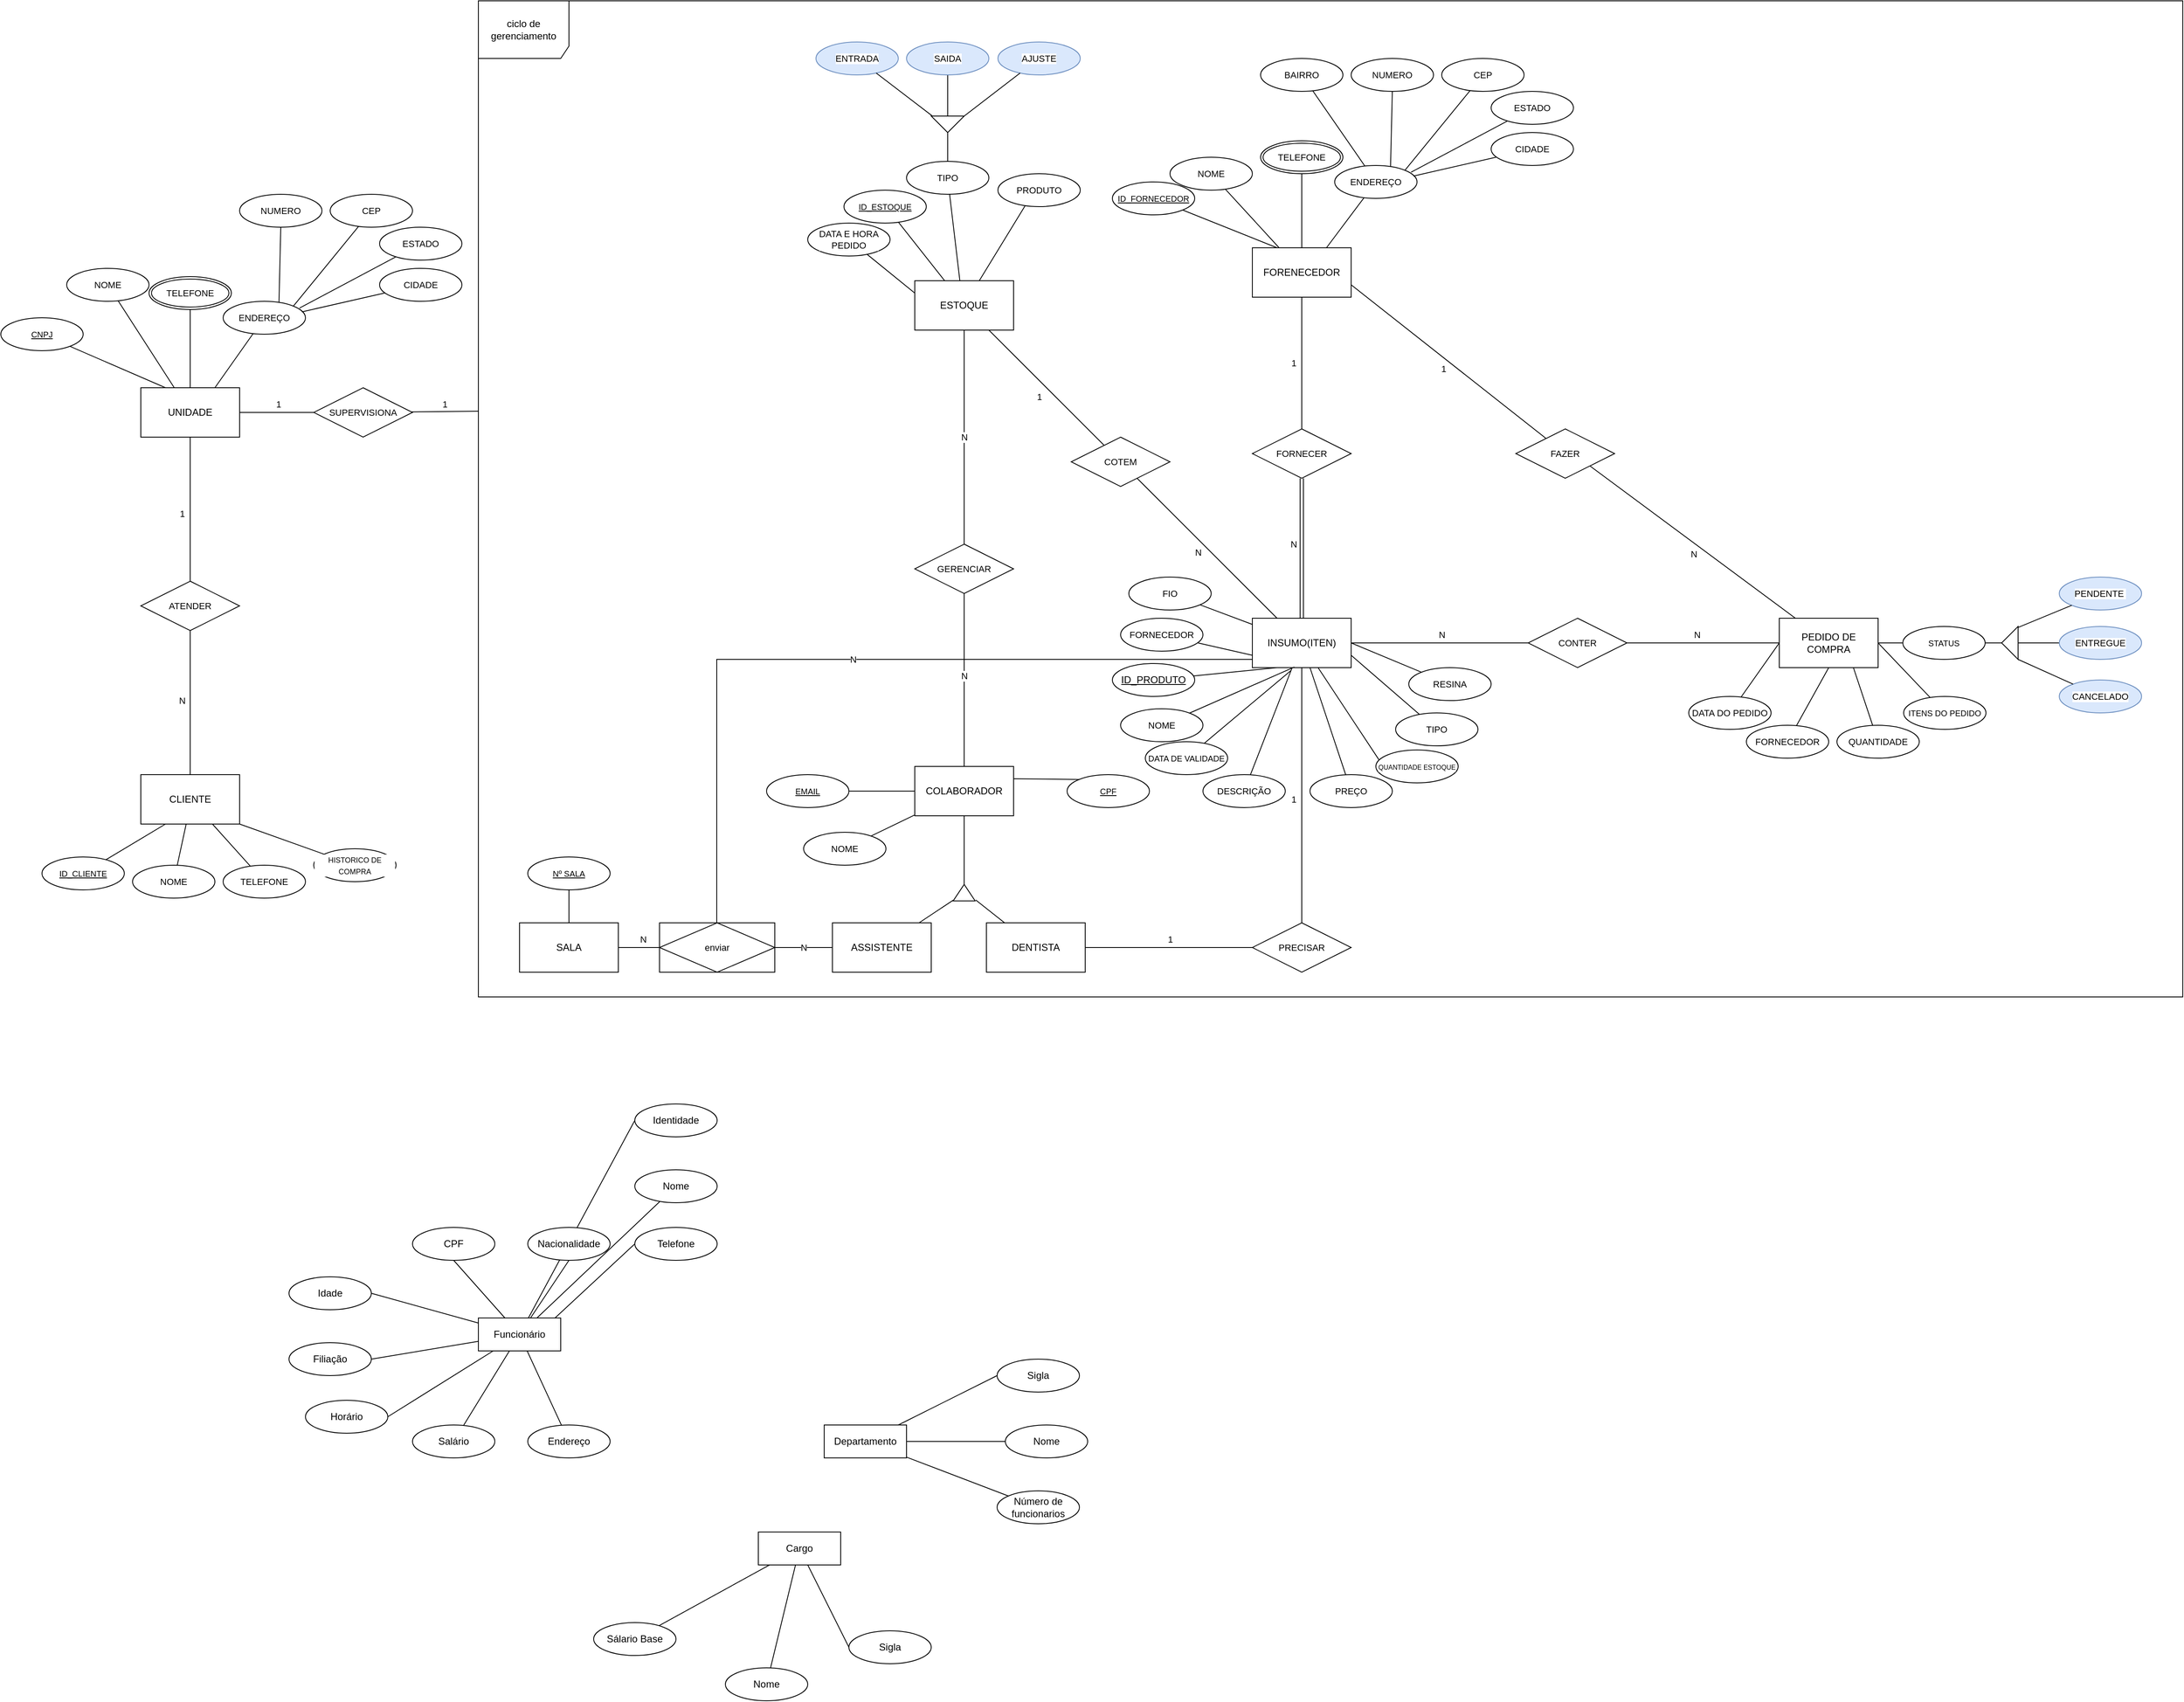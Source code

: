<mxfile version="24.4.0" type="github">
  <diagram name="Página-1" id="MhpoRTlKBT_1-dFfy9NS">
    <mxGraphModel dx="4780" dy="2613" grid="1" gridSize="10" guides="1" tooltips="1" connect="1" arrows="1" fold="1" page="1" pageScale="1" pageWidth="827" pageHeight="1169" math="0" shadow="0">
      <root>
        <mxCell id="0" />
        <mxCell id="1" parent="0" />
        <mxCell id="9Mkc4Z1S04Rf9FDKD0FJ-1" value="N" style="edgeStyle=none;rounded=0;orthogonalLoop=1;jettySize=auto;html=1;strokeColor=default;align=center;verticalAlign=middle;fontFamily=Helvetica;fontSize=11;fontColor=default;labelBackgroundColor=default;endArrow=none;endFill=0;entryX=0;entryY=0.5;entryDx=0;entryDy=0;" edge="1" parent="1" source="9Mkc4Z1S04Rf9FDKD0FJ-3" target="9Mkc4Z1S04Rf9FDKD0FJ-134">
          <mxGeometry x="0.023" y="10" relative="1" as="geometry">
            <mxPoint x="1880" y="820" as="targetPoint" />
            <mxPoint as="offset" />
          </mxGeometry>
        </mxCell>
        <mxCell id="9Mkc4Z1S04Rf9FDKD0FJ-2" value="N" style="edgeStyle=none;rounded=0;orthogonalLoop=1;jettySize=auto;html=1;strokeColor=default;align=center;verticalAlign=middle;fontFamily=Helvetica;fontSize=11;fontColor=default;labelBackgroundColor=default;endArrow=none;endFill=0;" edge="1" parent="1" source="9Mkc4Z1S04Rf9FDKD0FJ-3" target="9Mkc4Z1S04Rf9FDKD0FJ-135">
          <mxGeometry x="0.035" y="11" relative="1" as="geometry">
            <mxPoint as="offset" />
          </mxGeometry>
        </mxCell>
        <mxCell id="9Mkc4Z1S04Rf9FDKD0FJ-3" value="INSUMO(ITEN)" style="rounded=0;whiteSpace=wrap;html=1;direction=east;" vertex="1" parent="1">
          <mxGeometry x="1560" y="790" width="120" height="60" as="geometry" />
        </mxCell>
        <mxCell id="9Mkc4Z1S04Rf9FDKD0FJ-4" value="FORENECEDOR" style="rounded=0;whiteSpace=wrap;html=1;" vertex="1" parent="1">
          <mxGeometry x="1560" y="340" width="120" height="60" as="geometry" />
        </mxCell>
        <mxCell id="9Mkc4Z1S04Rf9FDKD0FJ-5" value="PEDIDO DE COMPRA" style="rounded=0;whiteSpace=wrap;html=1;" vertex="1" parent="1">
          <mxGeometry x="2200" y="790" width="120" height="60" as="geometry" />
        </mxCell>
        <mxCell id="9Mkc4Z1S04Rf9FDKD0FJ-6" value="N" style="edgeStyle=none;rounded=0;orthogonalLoop=1;jettySize=auto;html=1;strokeColor=default;align=center;verticalAlign=middle;fontFamily=Helvetica;fontSize=11;fontColor=default;labelBackgroundColor=default;endArrow=none;endFill=0;entryX=0.5;entryY=1;entryDx=0;entryDy=0;" edge="1" parent="1" source="9Mkc4Z1S04Rf9FDKD0FJ-7" target="9Mkc4Z1S04Rf9FDKD0FJ-140">
          <mxGeometry x="0.029" y="10" relative="1" as="geometry">
            <mxPoint x="270" y="810" as="targetPoint" />
            <mxPoint as="offset" />
          </mxGeometry>
        </mxCell>
        <mxCell id="9Mkc4Z1S04Rf9FDKD0FJ-7" value="CLIENTE" style="rounded=0;whiteSpace=wrap;html=1;" vertex="1" parent="1">
          <mxGeometry x="210" y="980" width="120" height="60" as="geometry" />
        </mxCell>
        <mxCell id="9Mkc4Z1S04Rf9FDKD0FJ-8" style="edgeStyle=none;rounded=0;orthogonalLoop=1;jettySize=auto;html=1;strokeColor=default;align=center;verticalAlign=middle;fontFamily=Helvetica;fontSize=11;fontColor=default;labelBackgroundColor=default;endArrow=none;endFill=0;entryX=0.659;entryY=0.963;entryDx=0;entryDy=0;entryPerimeter=0;" edge="1" parent="1" source="9Mkc4Z1S04Rf9FDKD0FJ-11" target="9Mkc4Z1S04Rf9FDKD0FJ-74">
          <mxGeometry relative="1" as="geometry">
            <mxPoint x="1060" y="250" as="targetPoint" />
          </mxGeometry>
        </mxCell>
        <mxCell id="9Mkc4Z1S04Rf9FDKD0FJ-9" style="edgeStyle=none;rounded=0;orthogonalLoop=1;jettySize=auto;html=1;strokeColor=default;align=center;verticalAlign=middle;fontFamily=Helvetica;fontSize=11;fontColor=default;labelBackgroundColor=default;endArrow=none;endFill=0;entryX=0.33;entryY=0.974;entryDx=0;entryDy=0;entryPerimeter=0;" edge="1" parent="1" source="9Mkc4Z1S04Rf9FDKD0FJ-11" target="9Mkc4Z1S04Rf9FDKD0FJ-93">
          <mxGeometry relative="1" as="geometry">
            <mxPoint x="1280" y="310" as="targetPoint" />
          </mxGeometry>
        </mxCell>
        <mxCell id="9Mkc4Z1S04Rf9FDKD0FJ-10" value="1" style="edgeStyle=none;rounded=0;orthogonalLoop=1;jettySize=auto;html=1;strokeColor=default;align=center;verticalAlign=middle;fontFamily=Helvetica;fontSize=11;fontColor=default;labelBackgroundColor=default;endArrow=none;endFill=0;" edge="1" parent="1" source="9Mkc4Z1S04Rf9FDKD0FJ-11" target="9Mkc4Z1S04Rf9FDKD0FJ-135">
          <mxGeometry x="0.01" y="-14" relative="1" as="geometry">
            <mxPoint x="1370" y="530" as="targetPoint" />
            <mxPoint as="offset" />
          </mxGeometry>
        </mxCell>
        <mxCell id="9Mkc4Z1S04Rf9FDKD0FJ-11" value="ESTOQUE" style="rounded=0;whiteSpace=wrap;html=1;" vertex="1" parent="1">
          <mxGeometry x="1150" y="380" width="120" height="60" as="geometry" />
        </mxCell>
        <mxCell id="9Mkc4Z1S04Rf9FDKD0FJ-12" style="rounded=0;orthogonalLoop=1;jettySize=auto;html=1;endArrow=none;endFill=0;entryX=0.25;entryY=1;entryDx=0;entryDy=0;" edge="1" parent="1" source="9Mkc4Z1S04Rf9FDKD0FJ-13" target="9Mkc4Z1S04Rf9FDKD0FJ-3">
          <mxGeometry relative="1" as="geometry">
            <mxPoint x="1590" y="1050" as="targetPoint" />
          </mxGeometry>
        </mxCell>
        <mxCell id="9Mkc4Z1S04Rf9FDKD0FJ-13" value="ID_PRODUTO" style="ellipse;whiteSpace=wrap;html=1;align=center;fontStyle=4;direction=east;" vertex="1" parent="1">
          <mxGeometry x="1390" y="845" width="100" height="40" as="geometry" />
        </mxCell>
        <mxCell id="9Mkc4Z1S04Rf9FDKD0FJ-14" style="edgeStyle=none;rounded=0;orthogonalLoop=1;jettySize=auto;html=1;strokeColor=default;align=center;verticalAlign=middle;fontFamily=Helvetica;fontSize=11;fontColor=default;labelBackgroundColor=default;endArrow=none;endFill=0;entryX=0.425;entryY=0.989;entryDx=0;entryDy=0;entryPerimeter=0;" edge="1" parent="1" source="9Mkc4Z1S04Rf9FDKD0FJ-15" target="9Mkc4Z1S04Rf9FDKD0FJ-3">
          <mxGeometry relative="1" as="geometry">
            <mxPoint x="1610.04" y="1050" as="targetPoint" />
          </mxGeometry>
        </mxCell>
        <mxCell id="9Mkc4Z1S04Rf9FDKD0FJ-15" value="NOME" style="ellipse;whiteSpace=wrap;html=1;align=center;fontFamily=Helvetica;fontSize=11;fontColor=default;labelBackgroundColor=default;direction=east;" vertex="1" parent="1">
          <mxGeometry x="1400" y="900" width="100" height="40" as="geometry" />
        </mxCell>
        <mxCell id="9Mkc4Z1S04Rf9FDKD0FJ-16" style="edgeStyle=none;rounded=0;orthogonalLoop=1;jettySize=auto;html=1;strokeColor=default;align=center;verticalAlign=middle;fontFamily=Helvetica;fontSize=11;fontColor=default;labelBackgroundColor=default;endArrow=none;endFill=0;" edge="1" parent="1" source="9Mkc4Z1S04Rf9FDKD0FJ-17" target="9Mkc4Z1S04Rf9FDKD0FJ-3">
          <mxGeometry relative="1" as="geometry">
            <mxPoint x="1627.5" y="1050" as="targetPoint" />
          </mxGeometry>
        </mxCell>
        <mxCell id="9Mkc4Z1S04Rf9FDKD0FJ-17" value="DESCRIÇÃO" style="ellipse;whiteSpace=wrap;html=1;align=center;fontFamily=Helvetica;fontSize=11;fontColor=default;labelBackgroundColor=default;direction=east;" vertex="1" parent="1">
          <mxGeometry x="1500" y="980" width="100" height="40" as="geometry" />
        </mxCell>
        <mxCell id="9Mkc4Z1S04Rf9FDKD0FJ-18" style="edgeStyle=none;rounded=0;orthogonalLoop=1;jettySize=auto;html=1;strokeColor=default;align=center;verticalAlign=middle;fontFamily=Helvetica;fontSize=11;fontColor=default;labelBackgroundColor=default;endArrow=none;endFill=0;" edge="1" parent="1" source="9Mkc4Z1S04Rf9FDKD0FJ-19" target="9Mkc4Z1S04Rf9FDKD0FJ-3">
          <mxGeometry relative="1" as="geometry">
            <mxPoint x="1647.692" y="1050" as="targetPoint" />
          </mxGeometry>
        </mxCell>
        <mxCell id="9Mkc4Z1S04Rf9FDKD0FJ-19" value="PREÇO" style="ellipse;whiteSpace=wrap;html=1;align=center;fontFamily=Helvetica;fontSize=11;fontColor=default;labelBackgroundColor=default;direction=east;" vertex="1" parent="1">
          <mxGeometry x="1630" y="980" width="100" height="40" as="geometry" />
        </mxCell>
        <mxCell id="9Mkc4Z1S04Rf9FDKD0FJ-20" style="edgeStyle=none;rounded=0;orthogonalLoop=1;jettySize=auto;html=1;strokeColor=default;align=center;verticalAlign=middle;fontFamily=Helvetica;fontSize=11;fontColor=default;labelBackgroundColor=default;endArrow=none;endFill=0;exitX=0.187;exitY=0.864;exitDx=0;exitDy=0;exitPerimeter=0;" edge="1" parent="1" source="9Mkc4Z1S04Rf9FDKD0FJ-21" target="9Mkc4Z1S04Rf9FDKD0FJ-3">
          <mxGeometry relative="1" as="geometry">
            <mxPoint x="1784.645" y="984.142" as="sourcePoint" />
            <mxPoint x="1667.203" y="1050" as="targetPoint" />
          </mxGeometry>
        </mxCell>
        <mxCell id="9Mkc4Z1S04Rf9FDKD0FJ-21" value="&lt;font style=&quot;font-size: 8px;&quot;&gt;QUANTIDADE ESTOQUE&lt;/font&gt;" style="ellipse;whiteSpace=wrap;html=1;align=center;fontFamily=Helvetica;fontSize=11;fontColor=default;labelBackgroundColor=default;direction=east;" vertex="1" parent="1">
          <mxGeometry x="1710" y="950" width="100" height="40" as="geometry" />
        </mxCell>
        <mxCell id="9Mkc4Z1S04Rf9FDKD0FJ-22" style="edgeStyle=none;rounded=0;orthogonalLoop=1;jettySize=auto;html=1;strokeColor=default;align=center;verticalAlign=middle;fontFamily=Helvetica;fontSize=11;fontColor=default;labelBackgroundColor=default;endArrow=none;endFill=0;entryX=0;entryY=0.75;entryDx=0;entryDy=0;" edge="1" parent="1" source="9Mkc4Z1S04Rf9FDKD0FJ-23" target="9Mkc4Z1S04Rf9FDKD0FJ-3">
          <mxGeometry relative="1" as="geometry">
            <mxPoint x="1567.08" y="1049.88" as="targetPoint" />
          </mxGeometry>
        </mxCell>
        <mxCell id="9Mkc4Z1S04Rf9FDKD0FJ-23" value="FORNECEDOR" style="ellipse;whiteSpace=wrap;html=1;align=center;fontFamily=Helvetica;fontSize=11;fontColor=default;labelBackgroundColor=default;direction=east;" vertex="1" parent="1">
          <mxGeometry x="1400" y="790" width="100" height="40" as="geometry" />
        </mxCell>
        <mxCell id="9Mkc4Z1S04Rf9FDKD0FJ-24" style="edgeStyle=none;rounded=0;orthogonalLoop=1;jettySize=auto;html=1;strokeColor=default;align=center;verticalAlign=middle;fontFamily=Helvetica;fontSize=11;fontColor=default;labelBackgroundColor=default;endArrow=none;endFill=0;entryX=0.39;entryY=1.06;entryDx=0;entryDy=0;entryPerimeter=0;" edge="1" parent="1" source="9Mkc4Z1S04Rf9FDKD0FJ-25" target="9Mkc4Z1S04Rf9FDKD0FJ-3">
          <mxGeometry relative="1" as="geometry">
            <mxPoint x="1620" y="850" as="targetPoint" />
          </mxGeometry>
        </mxCell>
        <mxCell id="9Mkc4Z1S04Rf9FDKD0FJ-25" value="&lt;font style=&quot;font-size: 10px;&quot;&gt;DATA DE VALIDADE&lt;/font&gt;" style="ellipse;whiteSpace=wrap;html=1;align=center;fontFamily=Helvetica;fontSize=11;fontColor=default;labelBackgroundColor=default;direction=east;" vertex="1" parent="1">
          <mxGeometry x="1430" y="940" width="100" height="40" as="geometry" />
        </mxCell>
        <mxCell id="9Mkc4Z1S04Rf9FDKD0FJ-26" style="edgeStyle=none;rounded=0;orthogonalLoop=1;jettySize=auto;html=1;entryX=0.25;entryY=0;entryDx=0;entryDy=0;strokeColor=default;align=center;verticalAlign=middle;fontFamily=Helvetica;fontSize=11;fontColor=default;labelBackgroundColor=default;endArrow=none;endFill=0;" edge="1" parent="1" source="9Mkc4Z1S04Rf9FDKD0FJ-27" target="9Mkc4Z1S04Rf9FDKD0FJ-4">
          <mxGeometry relative="1" as="geometry" />
        </mxCell>
        <mxCell id="9Mkc4Z1S04Rf9FDKD0FJ-27" value="&lt;font style=&quot;font-size: 10px;&quot;&gt;ID_FORNECEDOR&lt;/font&gt;" style="ellipse;whiteSpace=wrap;html=1;align=center;fontStyle=4;" vertex="1" parent="1">
          <mxGeometry x="1390" y="260" width="100" height="40" as="geometry" />
        </mxCell>
        <mxCell id="9Mkc4Z1S04Rf9FDKD0FJ-28" style="edgeStyle=none;rounded=0;orthogonalLoop=1;jettySize=auto;html=1;strokeColor=default;align=center;verticalAlign=middle;fontFamily=Helvetica;fontSize=11;fontColor=default;labelBackgroundColor=default;endArrow=none;endFill=0;" edge="1" parent="1" source="9Mkc4Z1S04Rf9FDKD0FJ-29" target="9Mkc4Z1S04Rf9FDKD0FJ-4">
          <mxGeometry relative="1" as="geometry" />
        </mxCell>
        <mxCell id="9Mkc4Z1S04Rf9FDKD0FJ-29" value="NOME" style="ellipse;whiteSpace=wrap;html=1;align=center;fontFamily=Helvetica;fontSize=11;fontColor=default;labelBackgroundColor=default;" vertex="1" parent="1">
          <mxGeometry x="1460" y="230" width="100" height="40" as="geometry" />
        </mxCell>
        <mxCell id="9Mkc4Z1S04Rf9FDKD0FJ-30" style="edgeStyle=none;rounded=0;orthogonalLoop=1;jettySize=auto;html=1;strokeColor=default;align=center;verticalAlign=middle;fontFamily=Helvetica;fontSize=11;fontColor=default;labelBackgroundColor=default;endArrow=none;endFill=0;" edge="1" parent="1" source="9Mkc4Z1S04Rf9FDKD0FJ-31" target="9Mkc4Z1S04Rf9FDKD0FJ-4">
          <mxGeometry relative="1" as="geometry" />
        </mxCell>
        <mxCell id="9Mkc4Z1S04Rf9FDKD0FJ-31" value="TELEFONE" style="ellipse;shape=doubleEllipse;margin=3;whiteSpace=wrap;html=1;align=center;fontFamily=Helvetica;fontSize=11;fontColor=default;labelBackgroundColor=default;" vertex="1" parent="1">
          <mxGeometry x="1570" y="210" width="100" height="40" as="geometry" />
        </mxCell>
        <mxCell id="9Mkc4Z1S04Rf9FDKD0FJ-32" style="edgeStyle=none;rounded=0;orthogonalLoop=1;jettySize=auto;html=1;entryX=0.75;entryY=0;entryDx=0;entryDy=0;strokeColor=default;align=center;verticalAlign=middle;fontFamily=Helvetica;fontSize=11;fontColor=default;labelBackgroundColor=default;endArrow=none;endFill=0;" edge="1" parent="1" source="9Mkc4Z1S04Rf9FDKD0FJ-34" target="9Mkc4Z1S04Rf9FDKD0FJ-4">
          <mxGeometry relative="1" as="geometry" />
        </mxCell>
        <mxCell id="9Mkc4Z1S04Rf9FDKD0FJ-33" style="edgeStyle=none;rounded=0;orthogonalLoop=1;jettySize=auto;html=1;strokeColor=default;align=center;verticalAlign=middle;fontFamily=Helvetica;fontSize=11;fontColor=default;labelBackgroundColor=default;endArrow=none;endFill=0;entryX=0.5;entryY=1;entryDx=0;entryDy=0;exitX=0.678;exitY=0.066;exitDx=0;exitDy=0;exitPerimeter=0;" edge="1" parent="1" source="9Mkc4Z1S04Rf9FDKD0FJ-34" target="9Mkc4Z1S04Rf9FDKD0FJ-35">
          <mxGeometry relative="1" as="geometry">
            <mxPoint x="1730" y="160" as="targetPoint" />
          </mxGeometry>
        </mxCell>
        <mxCell id="9Mkc4Z1S04Rf9FDKD0FJ-34" value="ENDEREÇO" style="ellipse;whiteSpace=wrap;html=1;align=center;fontFamily=Helvetica;fontSize=11;fontColor=default;labelBackgroundColor=default;" vertex="1" parent="1">
          <mxGeometry x="1660" y="240" width="100" height="40" as="geometry" />
        </mxCell>
        <mxCell id="9Mkc4Z1S04Rf9FDKD0FJ-35" value="NUMERO" style="ellipse;whiteSpace=wrap;html=1;align=center;fontFamily=Helvetica;fontSize=11;fontColor=default;labelBackgroundColor=default;" vertex="1" parent="1">
          <mxGeometry x="1680" y="110" width="100" height="40" as="geometry" />
        </mxCell>
        <mxCell id="9Mkc4Z1S04Rf9FDKD0FJ-36" style="edgeStyle=none;rounded=0;orthogonalLoop=1;jettySize=auto;html=1;entryX=1;entryY=0;entryDx=0;entryDy=0;strokeColor=default;align=center;verticalAlign=middle;fontFamily=Helvetica;fontSize=11;fontColor=default;labelBackgroundColor=default;endArrow=none;endFill=0;" edge="1" parent="1" source="9Mkc4Z1S04Rf9FDKD0FJ-37" target="9Mkc4Z1S04Rf9FDKD0FJ-34">
          <mxGeometry relative="1" as="geometry" />
        </mxCell>
        <mxCell id="9Mkc4Z1S04Rf9FDKD0FJ-37" value="CEP" style="ellipse;whiteSpace=wrap;html=1;align=center;fontFamily=Helvetica;fontSize=11;fontColor=default;labelBackgroundColor=default;" vertex="1" parent="1">
          <mxGeometry x="1790" y="110" width="100" height="40" as="geometry" />
        </mxCell>
        <mxCell id="9Mkc4Z1S04Rf9FDKD0FJ-38" value="ESTADO" style="ellipse;whiteSpace=wrap;html=1;align=center;fontFamily=Helvetica;fontSize=11;fontColor=default;labelBackgroundColor=default;" vertex="1" parent="1">
          <mxGeometry x="1850" y="150" width="100" height="40" as="geometry" />
        </mxCell>
        <mxCell id="9Mkc4Z1S04Rf9FDKD0FJ-39" value="CIDADE" style="ellipse;whiteSpace=wrap;html=1;align=center;fontFamily=Helvetica;fontSize=11;fontColor=default;labelBackgroundColor=default;" vertex="1" parent="1">
          <mxGeometry x="1850" y="200" width="100" height="40" as="geometry" />
        </mxCell>
        <mxCell id="9Mkc4Z1S04Rf9FDKD0FJ-40" style="edgeStyle=none;rounded=0;orthogonalLoop=1;jettySize=auto;html=1;entryX=0.956;entryY=0.321;entryDx=0;entryDy=0;entryPerimeter=0;strokeColor=default;align=center;verticalAlign=middle;fontFamily=Helvetica;fontSize=11;fontColor=default;labelBackgroundColor=default;endArrow=none;endFill=0;" edge="1" parent="1" source="9Mkc4Z1S04Rf9FDKD0FJ-39" target="9Mkc4Z1S04Rf9FDKD0FJ-34">
          <mxGeometry relative="1" as="geometry" />
        </mxCell>
        <mxCell id="9Mkc4Z1S04Rf9FDKD0FJ-41" style="edgeStyle=none;rounded=0;orthogonalLoop=1;jettySize=auto;html=1;entryX=0.928;entryY=0.205;entryDx=0;entryDy=0;entryPerimeter=0;strokeColor=default;align=center;verticalAlign=middle;fontFamily=Helvetica;fontSize=11;fontColor=default;labelBackgroundColor=default;endArrow=none;endFill=0;" edge="1" parent="1" source="9Mkc4Z1S04Rf9FDKD0FJ-38" target="9Mkc4Z1S04Rf9FDKD0FJ-34">
          <mxGeometry relative="1" as="geometry" />
        </mxCell>
        <mxCell id="9Mkc4Z1S04Rf9FDKD0FJ-42" style="edgeStyle=none;rounded=0;orthogonalLoop=1;jettySize=auto;html=1;strokeColor=default;align=center;verticalAlign=middle;fontFamily=Helvetica;fontSize=11;fontColor=default;labelBackgroundColor=default;endArrow=none;endFill=0;" edge="1" parent="1" source="9Mkc4Z1S04Rf9FDKD0FJ-43" target="9Mkc4Z1S04Rf9FDKD0FJ-34">
          <mxGeometry relative="1" as="geometry" />
        </mxCell>
        <mxCell id="9Mkc4Z1S04Rf9FDKD0FJ-43" value="BAIRRO" style="ellipse;whiteSpace=wrap;html=1;align=center;fontFamily=Helvetica;fontSize=11;fontColor=default;labelBackgroundColor=default;" vertex="1" parent="1">
          <mxGeometry x="1570" y="110" width="100" height="40" as="geometry" />
        </mxCell>
        <mxCell id="9Mkc4Z1S04Rf9FDKD0FJ-44" style="edgeStyle=none;rounded=0;orthogonalLoop=1;jettySize=auto;html=1;entryX=1;entryY=0.5;entryDx=0;entryDy=0;strokeColor=default;align=center;verticalAlign=middle;fontFamily=Helvetica;fontSize=11;fontColor=default;labelBackgroundColor=default;endArrow=none;endFill=0;" edge="1" parent="1" source="9Mkc4Z1S04Rf9FDKD0FJ-46" target="9Mkc4Z1S04Rf9FDKD0FJ-65">
          <mxGeometry relative="1" as="geometry" />
        </mxCell>
        <mxCell id="9Mkc4Z1S04Rf9FDKD0FJ-45" value="N" style="edgeStyle=none;rounded=0;orthogonalLoop=1;jettySize=auto;html=1;entryX=0.5;entryY=1;entryDx=0;entryDy=0;strokeColor=default;align=center;verticalAlign=middle;fontFamily=Helvetica;fontSize=11;fontColor=default;labelBackgroundColor=default;endArrow=none;endFill=0;" edge="1" parent="1" source="9Mkc4Z1S04Rf9FDKD0FJ-46" target="9Mkc4Z1S04Rf9FDKD0FJ-138">
          <mxGeometry x="0.048" relative="1" as="geometry">
            <mxPoint as="offset" />
          </mxGeometry>
        </mxCell>
        <mxCell id="9Mkc4Z1S04Rf9FDKD0FJ-46" value="COLABORADOR" style="rounded=0;whiteSpace=wrap;html=1;" vertex="1" parent="1">
          <mxGeometry x="1150" y="970" width="120" height="60" as="geometry" />
        </mxCell>
        <mxCell id="9Mkc4Z1S04Rf9FDKD0FJ-47" value="&lt;font style=&quot;vertical-align: inherit;&quot;&gt;&lt;font style=&quot;vertical-align: inherit;&quot;&gt;SALA&lt;/font&gt;&lt;/font&gt;" style="rounded=0;whiteSpace=wrap;html=1;" vertex="1" parent="1">
          <mxGeometry x="670" y="1160" width="120" height="60" as="geometry" />
        </mxCell>
        <mxCell id="9Mkc4Z1S04Rf9FDKD0FJ-48" value="UNIDADE" style="rounded=0;whiteSpace=wrap;html=1;" vertex="1" parent="1">
          <mxGeometry x="210" y="510" width="120" height="60" as="geometry" />
        </mxCell>
        <mxCell id="9Mkc4Z1S04Rf9FDKD0FJ-49" style="edgeStyle=none;rounded=0;orthogonalLoop=1;jettySize=auto;html=1;entryX=0.25;entryY=0;entryDx=0;entryDy=0;strokeColor=default;align=center;verticalAlign=middle;fontFamily=Helvetica;fontSize=11;fontColor=default;labelBackgroundColor=default;endArrow=none;endFill=0;" edge="1" parent="1" source="9Mkc4Z1S04Rf9FDKD0FJ-50" target="9Mkc4Z1S04Rf9FDKD0FJ-48">
          <mxGeometry relative="1" as="geometry" />
        </mxCell>
        <mxCell id="9Mkc4Z1S04Rf9FDKD0FJ-50" value="&lt;span style=&quot;font-size: 10px;&quot;&gt;CNPJ&lt;/span&gt;" style="ellipse;whiteSpace=wrap;html=1;align=center;fontStyle=4;" vertex="1" parent="1">
          <mxGeometry x="40" y="425" width="100" height="40" as="geometry" />
        </mxCell>
        <mxCell id="9Mkc4Z1S04Rf9FDKD0FJ-51" style="edgeStyle=none;rounded=0;orthogonalLoop=1;jettySize=auto;html=1;strokeColor=default;align=center;verticalAlign=middle;fontFamily=Helvetica;fontSize=11;fontColor=default;labelBackgroundColor=default;endArrow=none;endFill=0;" edge="1" parent="1" source="9Mkc4Z1S04Rf9FDKD0FJ-52" target="9Mkc4Z1S04Rf9FDKD0FJ-48">
          <mxGeometry relative="1" as="geometry" />
        </mxCell>
        <mxCell id="9Mkc4Z1S04Rf9FDKD0FJ-52" value="NOME" style="ellipse;whiteSpace=wrap;html=1;align=center;fontFamily=Helvetica;fontSize=11;fontColor=default;labelBackgroundColor=default;" vertex="1" parent="1">
          <mxGeometry x="120" y="365" width="100" height="40" as="geometry" />
        </mxCell>
        <mxCell id="9Mkc4Z1S04Rf9FDKD0FJ-53" style="edgeStyle=none;rounded=0;orthogonalLoop=1;jettySize=auto;html=1;strokeColor=default;align=center;verticalAlign=middle;fontFamily=Helvetica;fontSize=11;fontColor=default;labelBackgroundColor=default;endArrow=none;endFill=0;" edge="1" parent="1" source="9Mkc4Z1S04Rf9FDKD0FJ-54" target="9Mkc4Z1S04Rf9FDKD0FJ-48">
          <mxGeometry relative="1" as="geometry" />
        </mxCell>
        <mxCell id="9Mkc4Z1S04Rf9FDKD0FJ-54" value="TELEFONE" style="ellipse;shape=doubleEllipse;margin=3;whiteSpace=wrap;html=1;align=center;fontFamily=Helvetica;fontSize=11;fontColor=default;labelBackgroundColor=default;" vertex="1" parent="1">
          <mxGeometry x="220" y="375" width="100" height="40" as="geometry" />
        </mxCell>
        <mxCell id="9Mkc4Z1S04Rf9FDKD0FJ-55" style="edgeStyle=none;rounded=0;orthogonalLoop=1;jettySize=auto;html=1;entryX=0.75;entryY=0;entryDx=0;entryDy=0;strokeColor=default;align=center;verticalAlign=middle;fontFamily=Helvetica;fontSize=11;fontColor=default;labelBackgroundColor=default;endArrow=none;endFill=0;" edge="1" parent="1" source="9Mkc4Z1S04Rf9FDKD0FJ-57" target="9Mkc4Z1S04Rf9FDKD0FJ-48">
          <mxGeometry relative="1" as="geometry" />
        </mxCell>
        <mxCell id="9Mkc4Z1S04Rf9FDKD0FJ-56" style="edgeStyle=none;rounded=0;orthogonalLoop=1;jettySize=auto;html=1;strokeColor=default;align=center;verticalAlign=middle;fontFamily=Helvetica;fontSize=11;fontColor=default;labelBackgroundColor=default;endArrow=none;endFill=0;entryX=0.5;entryY=1;entryDx=0;entryDy=0;exitX=0.678;exitY=0.066;exitDx=0;exitDy=0;exitPerimeter=0;" edge="1" parent="1" source="9Mkc4Z1S04Rf9FDKD0FJ-57" target="9Mkc4Z1S04Rf9FDKD0FJ-58">
          <mxGeometry relative="1" as="geometry">
            <mxPoint x="380" y="325" as="targetPoint" />
          </mxGeometry>
        </mxCell>
        <mxCell id="9Mkc4Z1S04Rf9FDKD0FJ-57" value="ENDEREÇO" style="ellipse;whiteSpace=wrap;html=1;align=center;fontFamily=Helvetica;fontSize=11;fontColor=default;labelBackgroundColor=default;" vertex="1" parent="1">
          <mxGeometry x="310" y="405" width="100" height="40" as="geometry" />
        </mxCell>
        <mxCell id="9Mkc4Z1S04Rf9FDKD0FJ-58" value="NUMERO" style="ellipse;whiteSpace=wrap;html=1;align=center;fontFamily=Helvetica;fontSize=11;fontColor=default;labelBackgroundColor=default;" vertex="1" parent="1">
          <mxGeometry x="330" y="275" width="100" height="40" as="geometry" />
        </mxCell>
        <mxCell id="9Mkc4Z1S04Rf9FDKD0FJ-59" style="edgeStyle=none;rounded=0;orthogonalLoop=1;jettySize=auto;html=1;entryX=1;entryY=0;entryDx=0;entryDy=0;strokeColor=default;align=center;verticalAlign=middle;fontFamily=Helvetica;fontSize=11;fontColor=default;labelBackgroundColor=default;endArrow=none;endFill=0;" edge="1" parent="1" source="9Mkc4Z1S04Rf9FDKD0FJ-60" target="9Mkc4Z1S04Rf9FDKD0FJ-57">
          <mxGeometry relative="1" as="geometry" />
        </mxCell>
        <mxCell id="9Mkc4Z1S04Rf9FDKD0FJ-60" value="CEP" style="ellipse;whiteSpace=wrap;html=1;align=center;fontFamily=Helvetica;fontSize=11;fontColor=default;labelBackgroundColor=default;" vertex="1" parent="1">
          <mxGeometry x="440" y="275" width="100" height="40" as="geometry" />
        </mxCell>
        <mxCell id="9Mkc4Z1S04Rf9FDKD0FJ-61" value="ESTADO" style="ellipse;whiteSpace=wrap;html=1;align=center;fontFamily=Helvetica;fontSize=11;fontColor=default;labelBackgroundColor=default;" vertex="1" parent="1">
          <mxGeometry x="500" y="315" width="100" height="40" as="geometry" />
        </mxCell>
        <mxCell id="9Mkc4Z1S04Rf9FDKD0FJ-62" value="CIDADE" style="ellipse;whiteSpace=wrap;html=1;align=center;fontFamily=Helvetica;fontSize=11;fontColor=default;labelBackgroundColor=default;" vertex="1" parent="1">
          <mxGeometry x="500" y="365" width="100" height="40" as="geometry" />
        </mxCell>
        <mxCell id="9Mkc4Z1S04Rf9FDKD0FJ-63" style="edgeStyle=none;rounded=0;orthogonalLoop=1;jettySize=auto;html=1;entryX=0.956;entryY=0.321;entryDx=0;entryDy=0;entryPerimeter=0;strokeColor=default;align=center;verticalAlign=middle;fontFamily=Helvetica;fontSize=11;fontColor=default;labelBackgroundColor=default;endArrow=none;endFill=0;" edge="1" parent="1" source="9Mkc4Z1S04Rf9FDKD0FJ-62" target="9Mkc4Z1S04Rf9FDKD0FJ-57">
          <mxGeometry relative="1" as="geometry" />
        </mxCell>
        <mxCell id="9Mkc4Z1S04Rf9FDKD0FJ-64" style="edgeStyle=none;rounded=0;orthogonalLoop=1;jettySize=auto;html=1;entryX=0.928;entryY=0.205;entryDx=0;entryDy=0;entryPerimeter=0;strokeColor=default;align=center;verticalAlign=middle;fontFamily=Helvetica;fontSize=11;fontColor=default;labelBackgroundColor=default;endArrow=none;endFill=0;" edge="1" parent="1" source="9Mkc4Z1S04Rf9FDKD0FJ-61" target="9Mkc4Z1S04Rf9FDKD0FJ-57">
          <mxGeometry relative="1" as="geometry" />
        </mxCell>
        <mxCell id="9Mkc4Z1S04Rf9FDKD0FJ-65" value="" style="triangle;whiteSpace=wrap;html=1;fontFamily=Helvetica;fontSize=11;fontColor=default;labelBackgroundColor=default;rotation=-90;" vertex="1" parent="1">
          <mxGeometry x="1200" y="1110" width="20" height="26.67" as="geometry" />
        </mxCell>
        <mxCell id="9Mkc4Z1S04Rf9FDKD0FJ-66" style="edgeStyle=none;rounded=0;orthogonalLoop=1;jettySize=auto;html=1;entryX=0.044;entryY=0.004;entryDx=0;entryDy=0;strokeColor=default;align=center;verticalAlign=middle;fontFamily=Helvetica;fontSize=11;fontColor=default;labelBackgroundColor=default;endArrow=none;endFill=0;entryPerimeter=0;" edge="1" parent="1" source="9Mkc4Z1S04Rf9FDKD0FJ-68" target="9Mkc4Z1S04Rf9FDKD0FJ-65">
          <mxGeometry relative="1" as="geometry" />
        </mxCell>
        <mxCell id="9Mkc4Z1S04Rf9FDKD0FJ-67" value="&lt;font style=&quot;vertical-align: inherit;&quot;&gt;&lt;font style=&quot;vertical-align: inherit;&quot;&gt;N&lt;/font&gt;&lt;/font&gt;" style="edgeStyle=none;rounded=0;orthogonalLoop=1;jettySize=auto;html=1;entryX=1;entryY=0.5;entryDx=0;entryDy=0;strokeColor=default;align=center;verticalAlign=middle;fontFamily=Helvetica;fontSize=11;fontColor=default;labelBackgroundColor=default;endArrow=none;endFill=0;" edge="1" parent="1" source="9Mkc4Z1S04Rf9FDKD0FJ-68">
          <mxGeometry relative="1" as="geometry">
            <mxPoint x="980" y="1190" as="targetPoint" />
          </mxGeometry>
        </mxCell>
        <mxCell id="9Mkc4Z1S04Rf9FDKD0FJ-68" value="ASSISTENTE" style="rounded=0;whiteSpace=wrap;html=1;" vertex="1" parent="1">
          <mxGeometry x="1050" y="1160" width="120" height="60" as="geometry" />
        </mxCell>
        <mxCell id="9Mkc4Z1S04Rf9FDKD0FJ-69" style="edgeStyle=none;rounded=0;orthogonalLoop=1;jettySize=auto;html=1;entryX=1;entryY=0.5;entryDx=0;entryDy=0;strokeColor=default;align=center;verticalAlign=middle;fontFamily=Helvetica;fontSize=11;fontColor=default;labelBackgroundColor=default;endArrow=none;endFill=0;" edge="1" parent="1" source="9Mkc4Z1S04Rf9FDKD0FJ-71" target="9Mkc4Z1S04Rf9FDKD0FJ-5">
          <mxGeometry relative="1" as="geometry" />
        </mxCell>
        <mxCell id="9Mkc4Z1S04Rf9FDKD0FJ-70" style="edgeStyle=none;rounded=0;orthogonalLoop=1;jettySize=auto;html=1;strokeColor=default;align=center;verticalAlign=middle;fontFamily=Helvetica;fontSize=11;fontColor=default;labelBackgroundColor=default;endArrow=none;endFill=0;entryX=0.055;entryY=1.026;entryDx=0;entryDy=0;entryPerimeter=0;" edge="1" parent="1" source="9Mkc4Z1S04Rf9FDKD0FJ-73" target="9Mkc4Z1S04Rf9FDKD0FJ-65">
          <mxGeometry relative="1" as="geometry">
            <mxPoint x="1225" y="1135" as="targetPoint" />
          </mxGeometry>
        </mxCell>
        <mxCell id="9Mkc4Z1S04Rf9FDKD0FJ-71" value="&lt;font style=&quot;font-size: 10px;&quot;&gt;ITENS DO PEDIDO&lt;/font&gt;" style="ellipse;whiteSpace=wrap;html=1;align=center;fontFamily=Helvetica;fontSize=11;fontColor=default;labelBackgroundColor=default;" vertex="1" parent="1">
          <mxGeometry x="2351" y="885" width="100" height="40" as="geometry" />
        </mxCell>
        <mxCell id="9Mkc4Z1S04Rf9FDKD0FJ-72" value="1" style="edgeStyle=none;rounded=0;orthogonalLoop=1;jettySize=auto;html=1;entryX=0;entryY=0.5;entryDx=0;entryDy=0;strokeColor=default;align=center;verticalAlign=middle;fontFamily=Helvetica;fontSize=11;fontColor=default;labelBackgroundColor=default;endArrow=none;endFill=0;" edge="1" parent="1" source="9Mkc4Z1S04Rf9FDKD0FJ-73" target="9Mkc4Z1S04Rf9FDKD0FJ-142">
          <mxGeometry x="0.015" y="10" relative="1" as="geometry">
            <mxPoint as="offset" />
          </mxGeometry>
        </mxCell>
        <mxCell id="9Mkc4Z1S04Rf9FDKD0FJ-73" value="DENTISTA" style="rounded=0;whiteSpace=wrap;html=1;" vertex="1" parent="1">
          <mxGeometry x="1237" y="1160" width="120" height="60" as="geometry" />
        </mxCell>
        <mxCell id="9Mkc4Z1S04Rf9FDKD0FJ-74" value="&lt;font style=&quot;font-size: 10px;&quot;&gt;ID_ESTOQUE&lt;/font&gt;" style="ellipse;whiteSpace=wrap;html=1;align=center;fontStyle=4;" vertex="1" parent="1">
          <mxGeometry x="1064" y="270" width="100" height="40" as="geometry" />
        </mxCell>
        <mxCell id="9Mkc4Z1S04Rf9FDKD0FJ-75" style="edgeStyle=none;rounded=0;orthogonalLoop=1;jettySize=auto;html=1;entryX=1;entryY=0.25;entryDx=0;entryDy=0;strokeColor=default;align=center;verticalAlign=middle;fontFamily=Helvetica;fontSize=11;fontColor=default;labelBackgroundColor=default;endArrow=none;endFill=0;exitX=0;exitY=0;exitDx=0;exitDy=0;" edge="1" parent="1" source="9Mkc4Z1S04Rf9FDKD0FJ-77" target="9Mkc4Z1S04Rf9FDKD0FJ-46">
          <mxGeometry relative="1" as="geometry">
            <mxPoint x="1335" y="955" as="sourcePoint" />
          </mxGeometry>
        </mxCell>
        <mxCell id="9Mkc4Z1S04Rf9FDKD0FJ-76" style="edgeStyle=none;rounded=0;orthogonalLoop=1;jettySize=auto;html=1;strokeColor=default;align=center;verticalAlign=middle;fontFamily=Helvetica;fontSize=11;fontColor=default;labelBackgroundColor=default;endArrow=none;endFill=0;entryX=1;entryY=0.5;entryDx=0;entryDy=0;" edge="1" parent="1" source="9Mkc4Z1S04Rf9FDKD0FJ-80" target="9Mkc4Z1S04Rf9FDKD0FJ-82">
          <mxGeometry relative="1" as="geometry">
            <mxPoint x="1190.5" y="160" as="targetPoint" />
          </mxGeometry>
        </mxCell>
        <mxCell id="9Mkc4Z1S04Rf9FDKD0FJ-77" value="&lt;span style=&quot;font-size: 10px;&quot;&gt;CPF&lt;/span&gt;" style="ellipse;whiteSpace=wrap;html=1;align=center;fontStyle=4;" vertex="1" parent="1">
          <mxGeometry x="1335" y="980" width="100" height="40" as="geometry" />
        </mxCell>
        <mxCell id="9Mkc4Z1S04Rf9FDKD0FJ-78" style="edgeStyle=none;rounded=0;orthogonalLoop=1;jettySize=auto;html=1;strokeColor=default;align=center;verticalAlign=middle;fontFamily=Helvetica;fontSize=11;fontColor=default;labelBackgroundColor=default;endArrow=none;endFill=0;entryX=0.457;entryY=0.009;entryDx=0;entryDy=0;entryPerimeter=0;" edge="1" parent="1" source="9Mkc4Z1S04Rf9FDKD0FJ-80" target="9Mkc4Z1S04Rf9FDKD0FJ-11">
          <mxGeometry relative="1" as="geometry">
            <mxPoint x="1190" y="340" as="targetPoint" />
          </mxGeometry>
        </mxCell>
        <mxCell id="9Mkc4Z1S04Rf9FDKD0FJ-79" style="edgeStyle=none;rounded=0;orthogonalLoop=1;jettySize=auto;html=1;entryX=0;entryY=0.5;entryDx=0;entryDy=0;strokeColor=default;align=center;verticalAlign=middle;fontFamily=Helvetica;fontSize=11;fontColor=default;labelBackgroundColor=default;endArrow=none;endFill=0;" edge="1" parent="1" source="9Mkc4Z1S04Rf9FDKD0FJ-81" target="9Mkc4Z1S04Rf9FDKD0FJ-46">
          <mxGeometry relative="1" as="geometry" />
        </mxCell>
        <mxCell id="9Mkc4Z1S04Rf9FDKD0FJ-80" value="TIPO" style="ellipse;whiteSpace=wrap;html=1;align=center;fontFamily=Helvetica;fontSize=11;fontColor=default;labelBackgroundColor=default;" vertex="1" parent="1">
          <mxGeometry x="1140" y="235" width="100" height="40" as="geometry" />
        </mxCell>
        <mxCell id="9Mkc4Z1S04Rf9FDKD0FJ-81" value="&lt;span style=&quot;font-size: 10px;&quot;&gt;EMAIL&lt;/span&gt;" style="ellipse;whiteSpace=wrap;html=1;align=center;fontStyle=4;" vertex="1" parent="1">
          <mxGeometry x="970" y="980" width="100" height="40" as="geometry" />
        </mxCell>
        <mxCell id="9Mkc4Z1S04Rf9FDKD0FJ-82" value="" style="triangle;whiteSpace=wrap;html=1;fontFamily=Helvetica;fontSize=11;fontColor=default;labelBackgroundColor=default;rotation=90;" vertex="1" parent="1">
          <mxGeometry x="1180" y="170" width="20" height="40" as="geometry" />
        </mxCell>
        <mxCell id="9Mkc4Z1S04Rf9FDKD0FJ-83" value="NOME" style="ellipse;whiteSpace=wrap;html=1;align=center;fontFamily=Helvetica;fontSize=11;fontColor=default;labelBackgroundColor=default;" vertex="1" parent="1">
          <mxGeometry x="1015" y="1050" width="100" height="40" as="geometry" />
        </mxCell>
        <mxCell id="9Mkc4Z1S04Rf9FDKD0FJ-84" value="ENTRADA" style="ellipse;whiteSpace=wrap;html=1;align=center;fontFamily=Helvetica;fontSize=11;labelBackgroundColor=default;fillColor=#dae8fc;strokeColor=#6c8ebf;" vertex="1" parent="1">
          <mxGeometry x="1030" y="90" width="100" height="40" as="geometry" />
        </mxCell>
        <mxCell id="9Mkc4Z1S04Rf9FDKD0FJ-85" style="edgeStyle=none;rounded=0;orthogonalLoop=1;jettySize=auto;html=1;strokeColor=default;align=center;verticalAlign=middle;fontFamily=Helvetica;fontSize=11;fontColor=default;labelBackgroundColor=default;endArrow=none;endFill=0;" edge="1" parent="1" source="9Mkc4Z1S04Rf9FDKD0FJ-83" target="9Mkc4Z1S04Rf9FDKD0FJ-46">
          <mxGeometry relative="1" as="geometry" />
        </mxCell>
        <mxCell id="9Mkc4Z1S04Rf9FDKD0FJ-86" style="edgeStyle=none;rounded=0;orthogonalLoop=1;jettySize=auto;html=1;entryX=0;entryY=0.5;entryDx=0;entryDy=0;strokeColor=default;align=center;verticalAlign=middle;fontFamily=Helvetica;fontSize=11;fontColor=default;labelBackgroundColor=default;endArrow=none;endFill=0;" edge="1" parent="1" source="9Mkc4Z1S04Rf9FDKD0FJ-88" target="9Mkc4Z1S04Rf9FDKD0FJ-82">
          <mxGeometry relative="1" as="geometry" />
        </mxCell>
        <mxCell id="9Mkc4Z1S04Rf9FDKD0FJ-87" style="edgeStyle=none;rounded=0;orthogonalLoop=1;jettySize=auto;html=1;strokeColor=default;align=center;verticalAlign=middle;fontFamily=Helvetica;fontSize=11;fontColor=default;labelBackgroundColor=default;endArrow=none;endFill=0;" edge="1" parent="1" source="9Mkc4Z1S04Rf9FDKD0FJ-89" target="9Mkc4Z1S04Rf9FDKD0FJ-47">
          <mxGeometry relative="1" as="geometry" />
        </mxCell>
        <mxCell id="9Mkc4Z1S04Rf9FDKD0FJ-88" value="SAIDA" style="ellipse;whiteSpace=wrap;html=1;align=center;fontFamily=Helvetica;fontSize=11;labelBackgroundColor=default;fillColor=#dae8fc;strokeColor=#6c8ebf;" vertex="1" parent="1">
          <mxGeometry x="1140" y="90" width="100" height="40" as="geometry" />
        </mxCell>
        <mxCell id="9Mkc4Z1S04Rf9FDKD0FJ-89" value="&lt;span style=&quot;font-size: 10px;&quot;&gt;Nº SALA&lt;/span&gt;" style="ellipse;whiteSpace=wrap;html=1;align=center;fontStyle=4;" vertex="1" parent="1">
          <mxGeometry x="680" y="1080" width="100" height="40" as="geometry" />
        </mxCell>
        <mxCell id="9Mkc4Z1S04Rf9FDKD0FJ-90" value="AJUSTE" style="ellipse;whiteSpace=wrap;html=1;align=center;fontFamily=Helvetica;fontSize=11;labelBackgroundColor=default;fillColor=#dae8fc;strokeColor=#6c8ebf;" vertex="1" parent="1">
          <mxGeometry x="1251" y="90" width="100" height="40" as="geometry" />
        </mxCell>
        <mxCell id="9Mkc4Z1S04Rf9FDKD0FJ-91" style="edgeStyle=none;rounded=0;orthogonalLoop=1;jettySize=auto;html=1;entryX=-0.016;entryY=0.973;entryDx=0;entryDy=0;entryPerimeter=0;strokeColor=default;align=center;verticalAlign=middle;fontFamily=Helvetica;fontSize=11;fontColor=default;labelBackgroundColor=default;endArrow=none;endFill=0;" edge="1" parent="1" source="9Mkc4Z1S04Rf9FDKD0FJ-84" target="9Mkc4Z1S04Rf9FDKD0FJ-82">
          <mxGeometry relative="1" as="geometry" />
        </mxCell>
        <mxCell id="9Mkc4Z1S04Rf9FDKD0FJ-92" style="edgeStyle=none;rounded=0;orthogonalLoop=1;jettySize=auto;html=1;entryX=0;entryY=0;entryDx=0;entryDy=0;entryPerimeter=0;strokeColor=default;align=center;verticalAlign=middle;fontFamily=Helvetica;fontSize=11;fontColor=default;labelBackgroundColor=default;endArrow=none;endFill=0;" edge="1" parent="1" source="9Mkc4Z1S04Rf9FDKD0FJ-90" target="9Mkc4Z1S04Rf9FDKD0FJ-82">
          <mxGeometry relative="1" as="geometry" />
        </mxCell>
        <mxCell id="9Mkc4Z1S04Rf9FDKD0FJ-93" value="PRODUTO" style="ellipse;whiteSpace=wrap;html=1;align=center;fontFamily=Helvetica;fontSize=11;fontColor=default;labelBackgroundColor=default;" vertex="1" parent="1">
          <mxGeometry x="1251" y="250" width="100" height="40" as="geometry" />
        </mxCell>
        <mxCell id="9Mkc4Z1S04Rf9FDKD0FJ-94" style="edgeStyle=none;rounded=0;orthogonalLoop=1;jettySize=auto;html=1;entryX=0.75;entryY=1;entryDx=0;entryDy=0;strokeColor=default;align=center;verticalAlign=middle;fontFamily=Helvetica;fontSize=11;fontColor=default;labelBackgroundColor=default;endArrow=none;endFill=0;" edge="1" parent="1" source="9Mkc4Z1S04Rf9FDKD0FJ-95" target="9Mkc4Z1S04Rf9FDKD0FJ-5">
          <mxGeometry relative="1" as="geometry" />
        </mxCell>
        <mxCell id="9Mkc4Z1S04Rf9FDKD0FJ-95" value="QUANTIDADE" style="ellipse;whiteSpace=wrap;html=1;align=center;fontFamily=Helvetica;fontSize=11;fontColor=default;labelBackgroundColor=default;" vertex="1" parent="1">
          <mxGeometry x="2270" y="920" width="100" height="40" as="geometry" />
        </mxCell>
        <mxCell id="9Mkc4Z1S04Rf9FDKD0FJ-96" style="edgeStyle=none;rounded=0;orthogonalLoop=1;jettySize=auto;html=1;entryX=0;entryY=0.25;entryDx=0;entryDy=0;strokeColor=default;align=center;verticalAlign=middle;fontFamily=Helvetica;fontSize=11;fontColor=default;labelBackgroundColor=default;endArrow=none;endFill=0;" edge="1" parent="1" source="9Mkc4Z1S04Rf9FDKD0FJ-97" target="9Mkc4Z1S04Rf9FDKD0FJ-11">
          <mxGeometry relative="1" as="geometry" />
        </mxCell>
        <mxCell id="9Mkc4Z1S04Rf9FDKD0FJ-97" value="DATA E HORA&lt;div&gt;PEDIDO&lt;/div&gt;" style="ellipse;whiteSpace=wrap;html=1;align=center;fontFamily=Helvetica;fontSize=11;fontColor=default;labelBackgroundColor=default;" vertex="1" parent="1">
          <mxGeometry x="1020" y="310" width="100" height="40" as="geometry" />
        </mxCell>
        <mxCell id="9Mkc4Z1S04Rf9FDKD0FJ-98" style="edgeStyle=none;rounded=0;orthogonalLoop=1;jettySize=auto;html=1;entryX=0.25;entryY=1;entryDx=0;entryDy=0;strokeColor=default;align=center;verticalAlign=middle;fontFamily=Helvetica;fontSize=11;fontColor=default;labelBackgroundColor=default;endArrow=none;endFill=0;" edge="1" parent="1" source="9Mkc4Z1S04Rf9FDKD0FJ-99" target="9Mkc4Z1S04Rf9FDKD0FJ-7">
          <mxGeometry relative="1" as="geometry" />
        </mxCell>
        <mxCell id="9Mkc4Z1S04Rf9FDKD0FJ-99" value="&lt;font style=&quot;font-size: 10px;&quot;&gt;ID_CLIENTE&lt;/font&gt;" style="ellipse;whiteSpace=wrap;html=1;align=center;fontStyle=4;" vertex="1" parent="1">
          <mxGeometry x="90" y="1080" width="100" height="40" as="geometry" />
        </mxCell>
        <mxCell id="9Mkc4Z1S04Rf9FDKD0FJ-100" style="edgeStyle=none;rounded=0;orthogonalLoop=1;jettySize=auto;html=1;entryX=0.46;entryY=0.994;entryDx=0;entryDy=0;strokeColor=default;align=center;verticalAlign=middle;fontFamily=Helvetica;fontSize=11;fontColor=default;labelBackgroundColor=default;endArrow=none;endFill=0;entryPerimeter=0;" edge="1" parent="1" source="9Mkc4Z1S04Rf9FDKD0FJ-101" target="9Mkc4Z1S04Rf9FDKD0FJ-7">
          <mxGeometry relative="1" as="geometry" />
        </mxCell>
        <mxCell id="9Mkc4Z1S04Rf9FDKD0FJ-101" value="NOME" style="ellipse;whiteSpace=wrap;html=1;align=center;fontFamily=Helvetica;fontSize=11;fontColor=default;labelBackgroundColor=default;" vertex="1" parent="1">
          <mxGeometry x="200" y="1090" width="100" height="40" as="geometry" />
        </mxCell>
        <mxCell id="9Mkc4Z1S04Rf9FDKD0FJ-102" style="edgeStyle=none;rounded=0;orthogonalLoop=1;jettySize=auto;html=1;strokeColor=default;align=center;verticalAlign=middle;fontFamily=Helvetica;fontSize=11;fontColor=default;labelBackgroundColor=default;endArrow=none;endFill=0;" edge="1" parent="1" source="9Mkc4Z1S04Rf9FDKD0FJ-103" target="9Mkc4Z1S04Rf9FDKD0FJ-7">
          <mxGeometry relative="1" as="geometry" />
        </mxCell>
        <mxCell id="9Mkc4Z1S04Rf9FDKD0FJ-103" value="TELEFONE" style="ellipse;whiteSpace=wrap;html=1;align=center;fontFamily=Helvetica;fontSize=11;fontColor=default;labelBackgroundColor=default;" vertex="1" parent="1">
          <mxGeometry x="310" y="1090" width="100" height="40" as="geometry" />
        </mxCell>
        <mxCell id="9Mkc4Z1S04Rf9FDKD0FJ-104" style="edgeStyle=none;rounded=0;orthogonalLoop=1;jettySize=auto;html=1;entryX=1;entryY=1;entryDx=0;entryDy=0;strokeColor=default;align=center;verticalAlign=middle;fontFamily=Helvetica;fontSize=11;fontColor=default;labelBackgroundColor=default;endArrow=none;endFill=0;" edge="1" parent="1" source="9Mkc4Z1S04Rf9FDKD0FJ-105" target="9Mkc4Z1S04Rf9FDKD0FJ-7">
          <mxGeometry relative="1" as="geometry" />
        </mxCell>
        <mxCell id="9Mkc4Z1S04Rf9FDKD0FJ-105" value="&lt;font style=&quot;font-size: 9px;&quot;&gt;HISTORICO DE COMPRA&lt;/font&gt;" style="ellipse;whiteSpace=wrap;html=1;align=center;fontFamily=Helvetica;fontSize=11;fontColor=default;labelBackgroundColor=default;" vertex="1" parent="1">
          <mxGeometry x="420" y="1070" width="100" height="40" as="geometry" />
        </mxCell>
        <mxCell id="9Mkc4Z1S04Rf9FDKD0FJ-106" style="edgeStyle=none;rounded=0;orthogonalLoop=1;jettySize=auto;html=1;entryX=0.5;entryY=1;entryDx=0;entryDy=0;strokeColor=default;align=center;verticalAlign=middle;fontFamily=Helvetica;fontSize=11;fontColor=default;labelBackgroundColor=default;endArrow=none;endFill=0;" edge="1" parent="1" source="9Mkc4Z1S04Rf9FDKD0FJ-107" target="9Mkc4Z1S04Rf9FDKD0FJ-4">
          <mxGeometry relative="1" as="geometry" />
        </mxCell>
        <mxCell id="9Mkc4Z1S04Rf9FDKD0FJ-107" value="FORNECER" style="shape=rhombus;perimeter=rhombusPerimeter;whiteSpace=wrap;html=1;align=center;fontFamily=Helvetica;fontSize=11;fontColor=default;labelBackgroundColor=default;" vertex="1" parent="1">
          <mxGeometry x="1560" y="560" width="120" height="60" as="geometry" />
        </mxCell>
        <mxCell id="9Mkc4Z1S04Rf9FDKD0FJ-108" value="1" style="shape=link;html=1;rounded=0;strokeColor=default;align=center;verticalAlign=middle;fontFamily=Helvetica;fontSize=11;fontColor=default;labelBackgroundColor=default;endArrow=none;endFill=0;exitX=0.5;exitY=0;exitDx=0;exitDy=0;entryX=0.5;entryY=1;entryDx=0;entryDy=0;" edge="1" parent="1" source="9Mkc4Z1S04Rf9FDKD0FJ-3" target="9Mkc4Z1S04Rf9FDKD0FJ-107">
          <mxGeometry x="1" y="140" relative="1" as="geometry">
            <mxPoint x="1540" y="690" as="sourcePoint" />
            <mxPoint x="1700" y="690" as="targetPoint" />
            <mxPoint x="130" y="-140" as="offset" />
          </mxGeometry>
        </mxCell>
        <mxCell id="9Mkc4Z1S04Rf9FDKD0FJ-109" value="N" style="edgeLabel;html=1;align=center;verticalAlign=middle;resizable=0;points=[];fontFamily=Helvetica;fontSize=11;fontColor=default;labelBackgroundColor=default;" vertex="1" connectable="0" parent="9Mkc4Z1S04Rf9FDKD0FJ-108">
          <mxGeometry x="0.067" y="-1" relative="1" as="geometry">
            <mxPoint x="-11" as="offset" />
          </mxGeometry>
        </mxCell>
        <mxCell id="9Mkc4Z1S04Rf9FDKD0FJ-110" style="edgeStyle=none;rounded=0;orthogonalLoop=1;jettySize=auto;html=1;entryX=1;entryY=0.75;entryDx=0;entryDy=0;strokeColor=default;align=center;verticalAlign=middle;fontFamily=Helvetica;fontSize=11;fontColor=default;labelBackgroundColor=default;endArrow=none;endFill=0;" edge="1" parent="1" source="9Mkc4Z1S04Rf9FDKD0FJ-111" target="9Mkc4Z1S04Rf9FDKD0FJ-3">
          <mxGeometry relative="1" as="geometry" />
        </mxCell>
        <mxCell id="9Mkc4Z1S04Rf9FDKD0FJ-111" value="TIPO" style="ellipse;whiteSpace=wrap;html=1;align=center;fontFamily=Helvetica;fontSize=11;fontColor=default;labelBackgroundColor=default;direction=east;" vertex="1" parent="1">
          <mxGeometry x="1734" y="905" width="100" height="40" as="geometry" />
        </mxCell>
        <mxCell id="9Mkc4Z1S04Rf9FDKD0FJ-112" style="edgeStyle=none;rounded=0;orthogonalLoop=1;jettySize=auto;html=1;entryX=1;entryY=0.5;entryDx=0;entryDy=0;strokeColor=default;align=center;verticalAlign=middle;fontFamily=Helvetica;fontSize=11;fontColor=default;labelBackgroundColor=default;endArrow=none;endFill=0;" edge="1" parent="1" source="9Mkc4Z1S04Rf9FDKD0FJ-113" target="9Mkc4Z1S04Rf9FDKD0FJ-3">
          <mxGeometry relative="1" as="geometry" />
        </mxCell>
        <mxCell id="9Mkc4Z1S04Rf9FDKD0FJ-113" value="RESINA" style="ellipse;whiteSpace=wrap;html=1;align=center;fontFamily=Helvetica;fontSize=11;fontColor=default;labelBackgroundColor=default;direction=east;" vertex="1" parent="1">
          <mxGeometry x="1750" y="850" width="100" height="40" as="geometry" />
        </mxCell>
        <mxCell id="9Mkc4Z1S04Rf9FDKD0FJ-114" style="edgeStyle=none;rounded=0;orthogonalLoop=1;jettySize=auto;html=1;strokeColor=default;align=center;verticalAlign=middle;fontFamily=Helvetica;fontSize=11;fontColor=default;labelBackgroundColor=default;endArrow=none;endFill=0;" edge="1" parent="1" source="9Mkc4Z1S04Rf9FDKD0FJ-115" target="9Mkc4Z1S04Rf9FDKD0FJ-3">
          <mxGeometry relative="1" as="geometry" />
        </mxCell>
        <mxCell id="9Mkc4Z1S04Rf9FDKD0FJ-115" value="FIO" style="ellipse;whiteSpace=wrap;html=1;align=center;fontFamily=Helvetica;fontSize=11;fontColor=default;labelBackgroundColor=default;direction=east;" vertex="1" parent="1">
          <mxGeometry x="1410" y="740" width="100" height="40" as="geometry" />
        </mxCell>
        <mxCell id="9Mkc4Z1S04Rf9FDKD0FJ-116" style="edgeStyle=none;rounded=0;orthogonalLoop=1;jettySize=auto;html=1;strokeColor=default;align=center;verticalAlign=middle;fontFamily=Helvetica;fontSize=11;fontColor=default;labelBackgroundColor=default;endArrow=none;endFill=0;entryX=0.5;entryY=1;entryDx=0;entryDy=0;" edge="1" parent="1" source="9Mkc4Z1S04Rf9FDKD0FJ-117" target="9Mkc4Z1S04Rf9FDKD0FJ-5">
          <mxGeometry relative="1" as="geometry">
            <mxPoint x="2220" y="885" as="targetPoint" />
          </mxGeometry>
        </mxCell>
        <mxCell id="9Mkc4Z1S04Rf9FDKD0FJ-117" value="FORNECEDOR" style="ellipse;whiteSpace=wrap;html=1;align=center;fontFamily=Helvetica;fontSize=11;fontColor=default;labelBackgroundColor=default;direction=east;" vertex="1" parent="1">
          <mxGeometry x="2160" y="920" width="100" height="40" as="geometry" />
        </mxCell>
        <mxCell id="9Mkc4Z1S04Rf9FDKD0FJ-118" style="edgeStyle=none;rounded=0;orthogonalLoop=1;jettySize=auto;html=1;entryX=0;entryY=0.5;entryDx=0;entryDy=0;strokeColor=default;align=center;verticalAlign=middle;fontFamily=Helvetica;fontSize=11;fontColor=default;labelBackgroundColor=default;endArrow=none;endFill=0;" edge="1" parent="1" source="9Mkc4Z1S04Rf9FDKD0FJ-119" target="9Mkc4Z1S04Rf9FDKD0FJ-5">
          <mxGeometry relative="1" as="geometry" />
        </mxCell>
        <mxCell id="9Mkc4Z1S04Rf9FDKD0FJ-119" value="DATA DO PEDIDO" style="ellipse;whiteSpace=wrap;html=1;align=center;fontFamily=Helvetica;fontSize=11;fontColor=default;labelBackgroundColor=default;direction=east;" vertex="1" parent="1">
          <mxGeometry x="2090" y="885" width="100" height="40" as="geometry" />
        </mxCell>
        <mxCell id="9Mkc4Z1S04Rf9FDKD0FJ-120" style="edgeStyle=none;rounded=0;orthogonalLoop=1;jettySize=auto;html=1;entryX=1;entryY=0.5;entryDx=0;entryDy=0;strokeColor=default;align=center;verticalAlign=middle;fontFamily=Helvetica;fontSize=11;fontColor=default;labelBackgroundColor=default;endArrow=none;endFill=0;exitX=0;exitY=0.5;exitDx=0;exitDy=0;" edge="1" parent="1" source="9Mkc4Z1S04Rf9FDKD0FJ-121" target="9Mkc4Z1S04Rf9FDKD0FJ-5">
          <mxGeometry relative="1" as="geometry" />
        </mxCell>
        <mxCell id="9Mkc4Z1S04Rf9FDKD0FJ-121" value="&lt;font style=&quot;font-size: 10px;&quot;&gt;STATUS&lt;/font&gt;" style="ellipse;whiteSpace=wrap;html=1;align=center;fontFamily=Helvetica;fontSize=11;fontColor=default;labelBackgroundColor=default;" vertex="1" parent="1">
          <mxGeometry x="2350" y="800" width="100" height="40" as="geometry" />
        </mxCell>
        <mxCell id="9Mkc4Z1S04Rf9FDKD0FJ-122" style="edgeStyle=none;rounded=0;orthogonalLoop=1;jettySize=auto;html=1;strokeColor=default;align=center;verticalAlign=middle;fontFamily=Helvetica;fontSize=11;fontColor=default;labelBackgroundColor=default;endArrow=none;endFill=0;entryX=1;entryY=0.5;entryDx=0;entryDy=0;exitX=1;exitY=0.5;exitDx=0;exitDy=0;" edge="1" parent="1" source="9Mkc4Z1S04Rf9FDKD0FJ-121" target="9Mkc4Z1S04Rf9FDKD0FJ-123">
          <mxGeometry relative="1" as="geometry">
            <mxPoint x="2470.5" y="780" as="targetPoint" />
            <mxPoint x="2470" y="855" as="sourcePoint" />
          </mxGeometry>
        </mxCell>
        <mxCell id="9Mkc4Z1S04Rf9FDKD0FJ-123" value="" style="triangle;whiteSpace=wrap;html=1;fontFamily=Helvetica;fontSize=11;fontColor=default;labelBackgroundColor=default;rotation=-180;" vertex="1" parent="1">
          <mxGeometry x="2470" y="800" width="20" height="40" as="geometry" />
        </mxCell>
        <mxCell id="9Mkc4Z1S04Rf9FDKD0FJ-124" value="PENDENTE&amp;nbsp;" style="ellipse;whiteSpace=wrap;html=1;align=center;fontFamily=Helvetica;fontSize=11;labelBackgroundColor=default;fillColor=#dae8fc;strokeColor=#6c8ebf;" vertex="1" parent="1">
          <mxGeometry x="2540" y="740" width="100" height="40" as="geometry" />
        </mxCell>
        <mxCell id="9Mkc4Z1S04Rf9FDKD0FJ-125" style="edgeStyle=none;rounded=0;orthogonalLoop=1;jettySize=auto;html=1;entryX=0;entryY=0.5;entryDx=0;entryDy=0;strokeColor=default;align=center;verticalAlign=middle;fontFamily=Helvetica;fontSize=11;fontColor=default;labelBackgroundColor=default;endArrow=none;endFill=0;" edge="1" parent="1" source="9Mkc4Z1S04Rf9FDKD0FJ-126" target="9Mkc4Z1S04Rf9FDKD0FJ-123">
          <mxGeometry relative="1" as="geometry" />
        </mxCell>
        <mxCell id="9Mkc4Z1S04Rf9FDKD0FJ-126" value="ENTREGUE" style="ellipse;whiteSpace=wrap;html=1;align=center;fontFamily=Helvetica;fontSize=11;labelBackgroundColor=default;fillColor=#dae8fc;strokeColor=#6c8ebf;" vertex="1" parent="1">
          <mxGeometry x="2540" y="800" width="100" height="40" as="geometry" />
        </mxCell>
        <mxCell id="9Mkc4Z1S04Rf9FDKD0FJ-127" value="CANCELADO" style="ellipse;whiteSpace=wrap;html=1;align=center;fontFamily=Helvetica;fontSize=11;labelBackgroundColor=default;fillColor=#dae8fc;strokeColor=#6c8ebf;" vertex="1" parent="1">
          <mxGeometry x="2540" y="865" width="100" height="40" as="geometry" />
        </mxCell>
        <mxCell id="9Mkc4Z1S04Rf9FDKD0FJ-128" style="edgeStyle=none;rounded=0;orthogonalLoop=1;jettySize=auto;html=1;entryX=-0.016;entryY=0.973;entryDx=0;entryDy=0;entryPerimeter=0;strokeColor=default;align=center;verticalAlign=middle;fontFamily=Helvetica;fontSize=11;fontColor=default;labelBackgroundColor=default;endArrow=none;endFill=0;" edge="1" parent="1" source="9Mkc4Z1S04Rf9FDKD0FJ-124" target="9Mkc4Z1S04Rf9FDKD0FJ-123">
          <mxGeometry relative="1" as="geometry" />
        </mxCell>
        <mxCell id="9Mkc4Z1S04Rf9FDKD0FJ-129" style="edgeStyle=none;rounded=0;orthogonalLoop=1;jettySize=auto;html=1;entryX=0;entryY=0;entryDx=0;entryDy=0;entryPerimeter=0;strokeColor=default;align=center;verticalAlign=middle;fontFamily=Helvetica;fontSize=11;fontColor=default;labelBackgroundColor=default;endArrow=none;endFill=0;" edge="1" parent="1" source="9Mkc4Z1S04Rf9FDKD0FJ-127" target="9Mkc4Z1S04Rf9FDKD0FJ-123">
          <mxGeometry relative="1" as="geometry" />
        </mxCell>
        <mxCell id="9Mkc4Z1S04Rf9FDKD0FJ-130" value="1" style="edgeStyle=none;rounded=0;orthogonalLoop=1;jettySize=auto;html=1;entryX=1;entryY=0.75;entryDx=0;entryDy=0;strokeColor=default;align=center;verticalAlign=middle;fontFamily=Helvetica;fontSize=11;fontColor=default;labelBackgroundColor=default;endArrow=none;endFill=0;" edge="1" parent="1" source="9Mkc4Z1S04Rf9FDKD0FJ-131" target="9Mkc4Z1S04Rf9FDKD0FJ-4">
          <mxGeometry x="-0.003" y="11" relative="1" as="geometry">
            <mxPoint as="offset" />
          </mxGeometry>
        </mxCell>
        <mxCell id="9Mkc4Z1S04Rf9FDKD0FJ-131" value="FAZER" style="shape=rhombus;perimeter=rhombusPerimeter;whiteSpace=wrap;html=1;align=center;fontFamily=Helvetica;fontSize=11;fontColor=default;labelBackgroundColor=default;" vertex="1" parent="1">
          <mxGeometry x="1880" y="560" width="120" height="60" as="geometry" />
        </mxCell>
        <mxCell id="9Mkc4Z1S04Rf9FDKD0FJ-132" value="N" style="edgeStyle=none;rounded=0;orthogonalLoop=1;jettySize=auto;html=1;entryX=1;entryY=1;entryDx=0;entryDy=0;strokeColor=default;align=center;verticalAlign=middle;fontFamily=Helvetica;fontSize=11;fontColor=default;labelBackgroundColor=default;endArrow=none;endFill=0;" edge="1" parent="1" source="9Mkc4Z1S04Rf9FDKD0FJ-5" target="9Mkc4Z1S04Rf9FDKD0FJ-131">
          <mxGeometry x="-0.061" y="11" relative="1" as="geometry">
            <mxPoint x="1877.52" y="637.14" as="targetPoint" />
            <mxPoint as="offset" />
          </mxGeometry>
        </mxCell>
        <mxCell id="9Mkc4Z1S04Rf9FDKD0FJ-133" value="N" style="edgeStyle=none;rounded=0;orthogonalLoop=1;jettySize=auto;html=1;entryX=0;entryY=0.5;entryDx=0;entryDy=0;strokeColor=default;align=center;verticalAlign=middle;fontFamily=Helvetica;fontSize=11;fontColor=default;labelBackgroundColor=default;endArrow=none;endFill=0;" edge="1" parent="1" source="9Mkc4Z1S04Rf9FDKD0FJ-134" target="9Mkc4Z1S04Rf9FDKD0FJ-5">
          <mxGeometry x="-0.081" y="10" relative="1" as="geometry">
            <mxPoint as="offset" />
          </mxGeometry>
        </mxCell>
        <mxCell id="9Mkc4Z1S04Rf9FDKD0FJ-134" value="CONTER" style="shape=rhombus;perimeter=rhombusPerimeter;whiteSpace=wrap;html=1;align=center;fontFamily=Helvetica;fontSize=11;fontColor=default;labelBackgroundColor=default;" vertex="1" parent="1">
          <mxGeometry x="1895" y="790" width="120" height="60" as="geometry" />
        </mxCell>
        <mxCell id="9Mkc4Z1S04Rf9FDKD0FJ-135" value="COTEM" style="shape=rhombus;perimeter=rhombusPerimeter;whiteSpace=wrap;html=1;align=center;fontFamily=Helvetica;fontSize=11;fontColor=default;labelBackgroundColor=default;" vertex="1" parent="1">
          <mxGeometry x="1340" y="570" width="120" height="60" as="geometry" />
        </mxCell>
        <mxCell id="9Mkc4Z1S04Rf9FDKD0FJ-136" style="edgeStyle=none;rounded=0;orthogonalLoop=1;jettySize=auto;html=1;entryX=0.5;entryY=1;entryDx=0;entryDy=0;strokeColor=default;align=center;verticalAlign=middle;fontFamily=Helvetica;fontSize=11;fontColor=default;labelBackgroundColor=default;endArrow=none;endFill=0;" edge="1" parent="1" source="9Mkc4Z1S04Rf9FDKD0FJ-138" target="9Mkc4Z1S04Rf9FDKD0FJ-11">
          <mxGeometry relative="1" as="geometry" />
        </mxCell>
        <mxCell id="9Mkc4Z1S04Rf9FDKD0FJ-137" value="N" style="edgeLabel;html=1;align=center;verticalAlign=middle;resizable=0;points=[];fontFamily=Helvetica;fontSize=11;fontColor=default;labelBackgroundColor=default;" vertex="1" connectable="0" parent="9Mkc4Z1S04Rf9FDKD0FJ-136">
          <mxGeometry x="0.031" y="1" relative="1" as="geometry">
            <mxPoint x="1" y="4" as="offset" />
          </mxGeometry>
        </mxCell>
        <mxCell id="9Mkc4Z1S04Rf9FDKD0FJ-138" value="GERENCIAR" style="shape=rhombus;perimeter=rhombusPerimeter;whiteSpace=wrap;html=1;align=center;fontFamily=Helvetica;fontSize=11;fontColor=default;labelBackgroundColor=default;" vertex="1" parent="1">
          <mxGeometry x="1150" y="700" width="120" height="60" as="geometry" />
        </mxCell>
        <mxCell id="9Mkc4Z1S04Rf9FDKD0FJ-139" value="1" style="edgeStyle=none;rounded=0;orthogonalLoop=1;jettySize=auto;html=1;entryX=0.5;entryY=1;entryDx=0;entryDy=0;strokeColor=default;align=center;verticalAlign=middle;fontFamily=Helvetica;fontSize=11;fontColor=default;labelBackgroundColor=default;endArrow=none;endFill=0;" edge="1" parent="1" source="9Mkc4Z1S04Rf9FDKD0FJ-140" target="9Mkc4Z1S04Rf9FDKD0FJ-48">
          <mxGeometry x="-0.056" y="10" relative="1" as="geometry">
            <mxPoint as="offset" />
          </mxGeometry>
        </mxCell>
        <mxCell id="9Mkc4Z1S04Rf9FDKD0FJ-140" value="ATENDER" style="shape=rhombus;perimeter=rhombusPerimeter;whiteSpace=wrap;html=1;align=center;fontFamily=Helvetica;fontSize=11;fontColor=default;labelBackgroundColor=default;" vertex="1" parent="1">
          <mxGeometry x="210" y="745" width="120" height="60" as="geometry" />
        </mxCell>
        <mxCell id="9Mkc4Z1S04Rf9FDKD0FJ-141" value="1" style="edgeStyle=none;rounded=0;orthogonalLoop=1;jettySize=auto;html=1;entryX=0.5;entryY=1;entryDx=0;entryDy=0;strokeColor=default;align=center;verticalAlign=middle;fontFamily=Helvetica;fontSize=11;fontColor=default;labelBackgroundColor=default;endArrow=none;endFill=0;" edge="1" parent="1" source="9Mkc4Z1S04Rf9FDKD0FJ-142" target="9Mkc4Z1S04Rf9FDKD0FJ-3">
          <mxGeometry x="-0.032" y="10" relative="1" as="geometry">
            <mxPoint as="offset" />
          </mxGeometry>
        </mxCell>
        <mxCell id="9Mkc4Z1S04Rf9FDKD0FJ-142" value="PRECISAR" style="shape=rhombus;perimeter=rhombusPerimeter;whiteSpace=wrap;html=1;align=center;fontFamily=Helvetica;fontSize=11;fontColor=default;labelBackgroundColor=default;" vertex="1" parent="1">
          <mxGeometry x="1560" y="1160" width="120" height="60" as="geometry" />
        </mxCell>
        <mxCell id="9Mkc4Z1S04Rf9FDKD0FJ-143" value="ciclo de gerenciamento" style="shape=umlFrame;whiteSpace=wrap;html=1;pointerEvents=0;width=110;height=70;" vertex="1" parent="1">
          <mxGeometry x="620" y="40" width="2070" height="1210" as="geometry" />
        </mxCell>
        <mxCell id="9Mkc4Z1S04Rf9FDKD0FJ-144" value="1" style="edgeStyle=none;rounded=0;orthogonalLoop=1;jettySize=auto;html=1;entryX=0;entryY=0.412;entryDx=0;entryDy=0;entryPerimeter=0;strokeColor=default;align=center;verticalAlign=middle;fontFamily=Helvetica;fontSize=11;fontColor=default;labelBackgroundColor=default;endArrow=none;endFill=0;" edge="1" parent="1" source="9Mkc4Z1S04Rf9FDKD0FJ-146" target="9Mkc4Z1S04Rf9FDKD0FJ-143">
          <mxGeometry x="0.002" y="9" relative="1" as="geometry">
            <mxPoint as="offset" />
          </mxGeometry>
        </mxCell>
        <mxCell id="9Mkc4Z1S04Rf9FDKD0FJ-145" value="1" style="edgeStyle=none;rounded=0;orthogonalLoop=1;jettySize=auto;html=1;entryX=0;entryY=0.5;entryDx=0;entryDy=0;strokeColor=default;align=center;verticalAlign=middle;fontFamily=Helvetica;fontSize=11;fontColor=default;labelBackgroundColor=default;endArrow=none;endFill=0;" edge="1" parent="1" source="9Mkc4Z1S04Rf9FDKD0FJ-48" target="9Mkc4Z1S04Rf9FDKD0FJ-146">
          <mxGeometry x="0.048" y="10" relative="1" as="geometry">
            <mxPoint x="330" y="535" as="sourcePoint" />
            <mxPoint x="920" y="539" as="targetPoint" />
            <mxPoint as="offset" />
          </mxGeometry>
        </mxCell>
        <mxCell id="9Mkc4Z1S04Rf9FDKD0FJ-146" value="SUPERVISIONA" style="shape=rhombus;perimeter=rhombusPerimeter;whiteSpace=wrap;html=1;align=center;fontFamily=Helvetica;fontSize=11;fontColor=default;labelBackgroundColor=default;" vertex="1" parent="1">
          <mxGeometry x="420" y="510" width="120" height="60" as="geometry" />
        </mxCell>
        <mxCell id="9Mkc4Z1S04Rf9FDKD0FJ-147" value="&lt;font style=&quot;vertical-align: inherit;&quot;&gt;&lt;font style=&quot;vertical-align: inherit;&quot;&gt;N&lt;/font&gt;&lt;/font&gt;" style="edgeStyle=none;rounded=0;orthogonalLoop=1;jettySize=auto;html=1;entryX=1;entryY=0.5;entryDx=0;entryDy=0;strokeColor=default;align=center;verticalAlign=middle;fontFamily=Helvetica;fontSize=11;fontColor=default;labelBackgroundColor=default;endArrow=none;endFill=0;" edge="1" parent="1" target="9Mkc4Z1S04Rf9FDKD0FJ-47">
          <mxGeometry x="0.143" y="-10" relative="1" as="geometry">
            <mxPoint x="860" y="1190" as="sourcePoint" />
            <mxPoint as="offset" />
          </mxGeometry>
        </mxCell>
        <mxCell id="9Mkc4Z1S04Rf9FDKD0FJ-148" value="N" style="edgeStyle=orthogonalEdgeStyle;rounded=0;orthogonalLoop=1;jettySize=auto;html=1;strokeColor=default;align=center;verticalAlign=middle;fontFamily=Helvetica;fontSize=11;fontColor=default;labelBackgroundColor=default;endArrow=none;endFill=0;entryX=0;entryY=0.5;entryDx=0;entryDy=0;" edge="1" parent="1" target="9Mkc4Z1S04Rf9FDKD0FJ-3">
          <mxGeometry relative="1" as="geometry">
            <mxPoint x="909.48" y="1179.98" as="sourcePoint" />
            <mxPoint x="1550" y="820" as="targetPoint" />
            <Array as="points">
              <mxPoint x="909" y="840" />
              <mxPoint x="1560" y="840" />
            </Array>
          </mxGeometry>
        </mxCell>
        <mxCell id="9Mkc4Z1S04Rf9FDKD0FJ-149" value="&lt;font style=&quot;vertical-align: inherit;&quot;&gt;&lt;/font&gt;&lt;font style=&quot;vertical-align: inherit;&quot;&gt;&lt;font style=&quot;vertical-align: inherit;&quot;&gt;enviar&lt;/font&gt;&lt;/font&gt;" style="shape=associativeEntity;whiteSpace=wrap;html=1;align=center;fontFamily=Helvetica;fontSize=11;fontColor=default;labelBackgroundColor=default;" vertex="1" parent="1">
          <mxGeometry x="840" y="1160" width="140" height="60" as="geometry" />
        </mxCell>
        <mxCell id="9Mkc4Z1S04Rf9FDKD0FJ-150" value="" style="rounded=1;orthogonalLoop=1;jettySize=auto;html=1;endArrow=none;endFill=0;" edge="1" parent="1" source="9Mkc4Z1S04Rf9FDKD0FJ-159" target="9Mkc4Z1S04Rf9FDKD0FJ-160">
          <mxGeometry relative="1" as="geometry" />
        </mxCell>
        <mxCell id="9Mkc4Z1S04Rf9FDKD0FJ-151" style="rounded=1;orthogonalLoop=1;jettySize=auto;html=1;entryX=0;entryY=0.5;entryDx=0;entryDy=0;exitX=0.5;exitY=1;exitDx=0;exitDy=0;endArrow=none;endFill=0;" edge="1" parent="1" source="9Mkc4Z1S04Rf9FDKD0FJ-159" target="9Mkc4Z1S04Rf9FDKD0FJ-163">
          <mxGeometry relative="1" as="geometry" />
        </mxCell>
        <mxCell id="9Mkc4Z1S04Rf9FDKD0FJ-152" style="rounded=1;orthogonalLoop=1;jettySize=auto;html=1;endArrow=none;endFill=0;" edge="1" parent="1" source="9Mkc4Z1S04Rf9FDKD0FJ-159" target="9Mkc4Z1S04Rf9FDKD0FJ-164">
          <mxGeometry relative="1" as="geometry" />
        </mxCell>
        <mxCell id="9Mkc4Z1S04Rf9FDKD0FJ-153" style="rounded=1;orthogonalLoop=1;jettySize=auto;html=1;entryX=1;entryY=0.5;entryDx=0;entryDy=0;endArrow=none;endFill=0;" edge="1" parent="1" source="9Mkc4Z1S04Rf9FDKD0FJ-159" target="9Mkc4Z1S04Rf9FDKD0FJ-165">
          <mxGeometry relative="1" as="geometry" />
        </mxCell>
        <mxCell id="9Mkc4Z1S04Rf9FDKD0FJ-154" style="rounded=1;orthogonalLoop=1;jettySize=auto;html=1;entryX=1;entryY=0.5;entryDx=0;entryDy=0;endArrow=none;endFill=0;" edge="1" parent="1" source="9Mkc4Z1S04Rf9FDKD0FJ-159" target="9Mkc4Z1S04Rf9FDKD0FJ-166">
          <mxGeometry relative="1" as="geometry" />
        </mxCell>
        <mxCell id="9Mkc4Z1S04Rf9FDKD0FJ-155" style="rounded=1;orthogonalLoop=1;jettySize=auto;html=1;entryX=1;entryY=0.5;entryDx=0;entryDy=0;endArrow=none;endFill=0;" edge="1" parent="1" source="9Mkc4Z1S04Rf9FDKD0FJ-159" target="9Mkc4Z1S04Rf9FDKD0FJ-167">
          <mxGeometry relative="1" as="geometry" />
        </mxCell>
        <mxCell id="9Mkc4Z1S04Rf9FDKD0FJ-156" style="rounded=1;orthogonalLoop=1;jettySize=auto;html=1;entryX=0;entryY=0.5;entryDx=0;entryDy=0;endArrow=none;endFill=0;" edge="1" parent="1" source="9Mkc4Z1S04Rf9FDKD0FJ-159" target="9Mkc4Z1S04Rf9FDKD0FJ-169">
          <mxGeometry relative="1" as="geometry" />
        </mxCell>
        <mxCell id="9Mkc4Z1S04Rf9FDKD0FJ-157" style="rounded=1;orthogonalLoop=1;jettySize=auto;html=1;entryX=0.5;entryY=1;entryDx=0;entryDy=0;endArrow=none;endFill=0;" edge="1" parent="1" source="9Mkc4Z1S04Rf9FDKD0FJ-159" target="9Mkc4Z1S04Rf9FDKD0FJ-168">
          <mxGeometry relative="1" as="geometry" />
        </mxCell>
        <mxCell id="9Mkc4Z1S04Rf9FDKD0FJ-158" style="rounded=1;orthogonalLoop=1;jettySize=auto;html=1;entryX=0.5;entryY=1;entryDx=0;entryDy=0;endArrow=none;endFill=0;" edge="1" parent="1" source="9Mkc4Z1S04Rf9FDKD0FJ-159" target="9Mkc4Z1S04Rf9FDKD0FJ-170">
          <mxGeometry relative="1" as="geometry" />
        </mxCell>
        <mxCell id="9Mkc4Z1S04Rf9FDKD0FJ-159" value="Funcionário" style="whiteSpace=wrap;html=1;align=center;" vertex="1" parent="1">
          <mxGeometry x="620" y="1640" width="100" height="40" as="geometry" />
        </mxCell>
        <mxCell id="9Mkc4Z1S04Rf9FDKD0FJ-160" value="Nome" style="ellipse;whiteSpace=wrap;html=1;align=center;" vertex="1" parent="1">
          <mxGeometry x="810" y="1460" width="100" height="40" as="geometry" />
        </mxCell>
        <mxCell id="9Mkc4Z1S04Rf9FDKD0FJ-161" value="Endereço" style="ellipse;whiteSpace=wrap;html=1;align=center;" vertex="1" parent="1">
          <mxGeometry x="680" y="1770" width="100" height="40" as="geometry" />
        </mxCell>
        <mxCell id="9Mkc4Z1S04Rf9FDKD0FJ-162" style="rounded=1;orthogonalLoop=1;jettySize=auto;html=1;endArrow=none;endFill=0;" edge="1" parent="1" source="9Mkc4Z1S04Rf9FDKD0FJ-159" target="9Mkc4Z1S04Rf9FDKD0FJ-161">
          <mxGeometry relative="1" as="geometry" />
        </mxCell>
        <mxCell id="9Mkc4Z1S04Rf9FDKD0FJ-163" value="Telefone" style="ellipse;whiteSpace=wrap;html=1;align=center;" vertex="1" parent="1">
          <mxGeometry x="810" y="1530" width="100" height="40" as="geometry" />
        </mxCell>
        <mxCell id="9Mkc4Z1S04Rf9FDKD0FJ-164" value="Salário" style="ellipse;whiteSpace=wrap;html=1;align=center;" vertex="1" parent="1">
          <mxGeometry x="540" y="1770" width="100" height="40" as="geometry" />
        </mxCell>
        <mxCell id="9Mkc4Z1S04Rf9FDKD0FJ-165" value="Horário" style="ellipse;whiteSpace=wrap;html=1;align=center;" vertex="1" parent="1">
          <mxGeometry x="410" y="1740" width="100" height="40" as="geometry" />
        </mxCell>
        <mxCell id="9Mkc4Z1S04Rf9FDKD0FJ-166" value="Filiação" style="ellipse;whiteSpace=wrap;html=1;align=center;" vertex="1" parent="1">
          <mxGeometry x="390" y="1670" width="100" height="40" as="geometry" />
        </mxCell>
        <mxCell id="9Mkc4Z1S04Rf9FDKD0FJ-167" value="Idade" style="ellipse;whiteSpace=wrap;html=1;align=center;" vertex="1" parent="1">
          <mxGeometry x="390" y="1590" width="100" height="40" as="geometry" />
        </mxCell>
        <mxCell id="9Mkc4Z1S04Rf9FDKD0FJ-168" value="CPF" style="ellipse;whiteSpace=wrap;html=1;align=center;" vertex="1" parent="1">
          <mxGeometry x="540" y="1530" width="100" height="40" as="geometry" />
        </mxCell>
        <mxCell id="9Mkc4Z1S04Rf9FDKD0FJ-169" value="Identidade" style="ellipse;whiteSpace=wrap;html=1;align=center;" vertex="1" parent="1">
          <mxGeometry x="810" y="1380" width="100" height="40" as="geometry" />
        </mxCell>
        <mxCell id="9Mkc4Z1S04Rf9FDKD0FJ-170" value="Nacionalidade" style="ellipse;whiteSpace=wrap;html=1;align=center;" vertex="1" parent="1">
          <mxGeometry x="680" y="1530" width="100" height="40" as="geometry" />
        </mxCell>
        <mxCell id="9Mkc4Z1S04Rf9FDKD0FJ-171" value="" style="rounded=1;orthogonalLoop=1;jettySize=auto;html=1;endArrow=none;endFill=0;" edge="1" parent="1" source="9Mkc4Z1S04Rf9FDKD0FJ-173" target="9Mkc4Z1S04Rf9FDKD0FJ-174">
          <mxGeometry relative="1" as="geometry" />
        </mxCell>
        <mxCell id="9Mkc4Z1S04Rf9FDKD0FJ-172" style="rounded=1;orthogonalLoop=1;jettySize=auto;html=1;entryX=0;entryY=0.5;entryDx=0;entryDy=0;endArrow=none;endFill=0;" edge="1" parent="1" source="9Mkc4Z1S04Rf9FDKD0FJ-173" target="9Mkc4Z1S04Rf9FDKD0FJ-177">
          <mxGeometry relative="1" as="geometry" />
        </mxCell>
        <mxCell id="9Mkc4Z1S04Rf9FDKD0FJ-173" value="Departamento" style="whiteSpace=wrap;html=1;align=center;" vertex="1" parent="1">
          <mxGeometry x="1040" y="1770" width="100" height="40" as="geometry" />
        </mxCell>
        <mxCell id="9Mkc4Z1S04Rf9FDKD0FJ-174" value="Nome" style="ellipse;whiteSpace=wrap;html=1;align=center;" vertex="1" parent="1">
          <mxGeometry x="1260" y="1770" width="100" height="40" as="geometry" />
        </mxCell>
        <mxCell id="9Mkc4Z1S04Rf9FDKD0FJ-175" value="" style="rounded=1;orthogonalLoop=1;jettySize=auto;html=1;endArrow=none;endFill=0;" edge="1" parent="1" source="9Mkc4Z1S04Rf9FDKD0FJ-176" target="9Mkc4Z1S04Rf9FDKD0FJ-173">
          <mxGeometry relative="1" as="geometry" />
        </mxCell>
        <mxCell id="9Mkc4Z1S04Rf9FDKD0FJ-176" value="Número de funcionarios" style="ellipse;whiteSpace=wrap;html=1;align=center;" vertex="1" parent="1">
          <mxGeometry x="1250" y="1850" width="100" height="40" as="geometry" />
        </mxCell>
        <mxCell id="9Mkc4Z1S04Rf9FDKD0FJ-177" value="Sigla" style="ellipse;whiteSpace=wrap;html=1;align=center;" vertex="1" parent="1">
          <mxGeometry x="1250" y="1690" width="100" height="40" as="geometry" />
        </mxCell>
        <mxCell id="9Mkc4Z1S04Rf9FDKD0FJ-178" value="" style="rounded=1;orthogonalLoop=1;jettySize=auto;html=1;endArrow=none;endFill=0;" edge="1" parent="1" source="9Mkc4Z1S04Rf9FDKD0FJ-180" target="9Mkc4Z1S04Rf9FDKD0FJ-181">
          <mxGeometry relative="1" as="geometry" />
        </mxCell>
        <mxCell id="9Mkc4Z1S04Rf9FDKD0FJ-179" style="rounded=1;orthogonalLoop=1;jettySize=auto;html=1;entryX=0;entryY=0.5;entryDx=0;entryDy=0;endArrow=none;endFill=0;" edge="1" parent="1" source="9Mkc4Z1S04Rf9FDKD0FJ-180" target="9Mkc4Z1S04Rf9FDKD0FJ-184">
          <mxGeometry relative="1" as="geometry" />
        </mxCell>
        <mxCell id="9Mkc4Z1S04Rf9FDKD0FJ-180" value="Cargo" style="whiteSpace=wrap;html=1;align=center;" vertex="1" parent="1">
          <mxGeometry x="960" y="1900" width="100" height="40" as="geometry" />
        </mxCell>
        <mxCell id="9Mkc4Z1S04Rf9FDKD0FJ-181" value="Nome" style="ellipse;whiteSpace=wrap;html=1;align=center;" vertex="1" parent="1">
          <mxGeometry x="920" y="2065" width="100" height="40" as="geometry" />
        </mxCell>
        <mxCell id="9Mkc4Z1S04Rf9FDKD0FJ-182" value="" style="rounded=1;orthogonalLoop=1;jettySize=auto;html=1;endArrow=none;endFill=0;" edge="1" parent="1" source="9Mkc4Z1S04Rf9FDKD0FJ-183" target="9Mkc4Z1S04Rf9FDKD0FJ-180">
          <mxGeometry relative="1" as="geometry" />
        </mxCell>
        <mxCell id="9Mkc4Z1S04Rf9FDKD0FJ-183" value="Sálario Base" style="ellipse;whiteSpace=wrap;html=1;align=center;" vertex="1" parent="1">
          <mxGeometry x="760" y="2010" width="100" height="40" as="geometry" />
        </mxCell>
        <mxCell id="9Mkc4Z1S04Rf9FDKD0FJ-184" value="Sigla" style="ellipse;whiteSpace=wrap;html=1;align=center;" vertex="1" parent="1">
          <mxGeometry x="1070" y="2020" width="100" height="40" as="geometry" />
        </mxCell>
      </root>
    </mxGraphModel>
  </diagram>
</mxfile>
